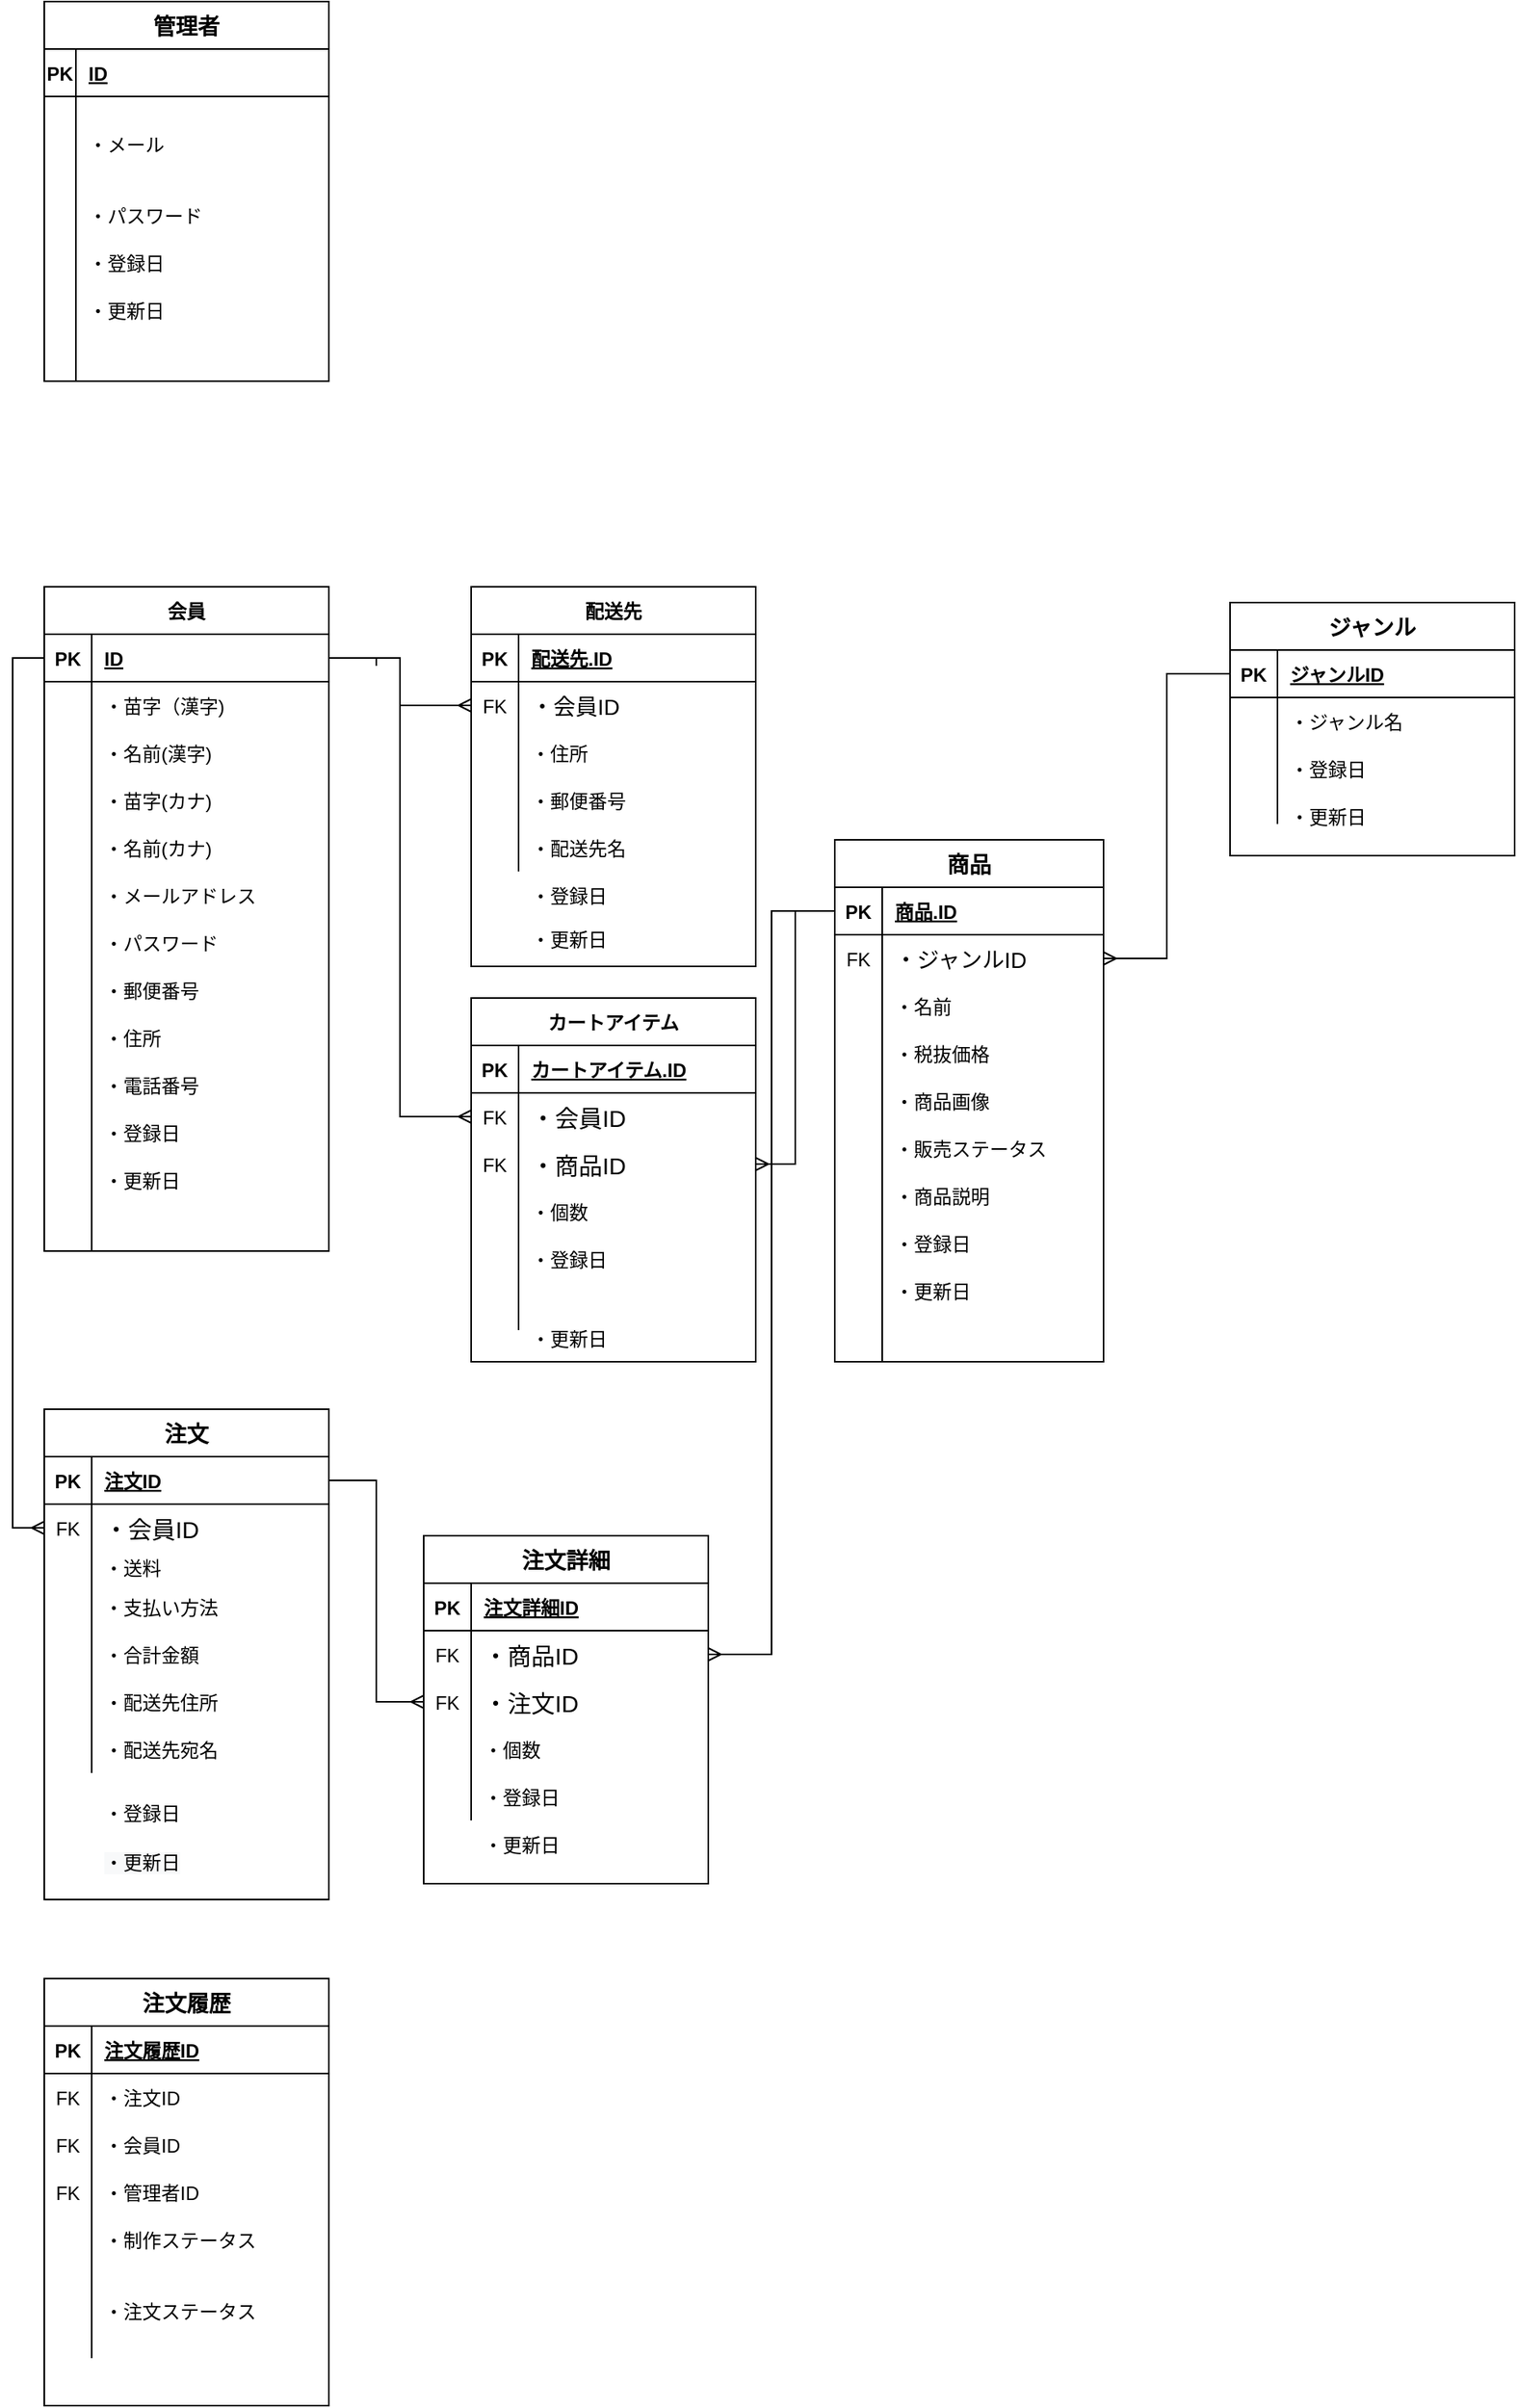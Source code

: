 <mxfile version="14.0.0" type="github">
  <diagram id="SJgFfLJ4Xzr0zGgZQ5Ph" name="ページ1">
    <mxGraphModel dx="2600" dy="4016" grid="1" gridSize="10" guides="1" tooltips="1" connect="1" arrows="1" fold="1" page="1" pageScale="1" pageWidth="1654" pageHeight="1169" math="0" shadow="0">
      <root>
        <mxCell id="0" />
        <mxCell id="1" parent="0" />
        <mxCell id="ZuCImtXs0Fwf6ti-tjpx-20" value="会員" style="shape=table;startSize=30;container=1;collapsible=1;childLayout=tableLayout;fixedRows=1;rowLines=0;fontStyle=1;align=center;resizeLast=1;labelBackgroundColor=none;strokeColor=#000000;strokeWidth=1;fillColor=#ffffff;" vertex="1" parent="1">
          <mxGeometry x="-1320" y="-2840" width="180" height="420" as="geometry" />
        </mxCell>
        <mxCell id="ZuCImtXs0Fwf6ti-tjpx-21" value="" style="shape=partialRectangle;collapsible=0;dropTarget=0;pointerEvents=0;fillColor=none;top=0;left=0;bottom=1;right=0;points=[[0,0.5],[1,0.5]];portConstraint=eastwest;" vertex="1" parent="ZuCImtXs0Fwf6ti-tjpx-20">
          <mxGeometry y="30" width="180" height="30" as="geometry" />
        </mxCell>
        <mxCell id="ZuCImtXs0Fwf6ti-tjpx-22" value="PK" style="shape=partialRectangle;connectable=0;fillColor=none;top=0;left=0;bottom=0;right=0;fontStyle=1;overflow=hidden;" vertex="1" parent="ZuCImtXs0Fwf6ti-tjpx-21">
          <mxGeometry width="30" height="30" as="geometry" />
        </mxCell>
        <mxCell id="ZuCImtXs0Fwf6ti-tjpx-23" value="ID" style="shape=partialRectangle;connectable=0;fillColor=none;top=0;left=0;bottom=0;right=0;align=left;spacingLeft=6;fontStyle=5;overflow=hidden;" vertex="1" parent="ZuCImtXs0Fwf6ti-tjpx-21">
          <mxGeometry x="30" width="150" height="30" as="geometry" />
        </mxCell>
        <mxCell id="ZuCImtXs0Fwf6ti-tjpx-24" value="" style="shape=partialRectangle;collapsible=0;dropTarget=0;pointerEvents=0;fillColor=none;top=0;left=0;bottom=0;right=0;points=[[0,0.5],[1,0.5]];portConstraint=eastwest;" vertex="1" parent="ZuCImtXs0Fwf6ti-tjpx-20">
          <mxGeometry y="60" width="180" height="30" as="geometry" />
        </mxCell>
        <mxCell id="ZuCImtXs0Fwf6ti-tjpx-25" value="" style="shape=partialRectangle;connectable=0;fillColor=none;top=0;left=0;bottom=0;right=0;editable=1;overflow=hidden;" vertex="1" parent="ZuCImtXs0Fwf6ti-tjpx-24">
          <mxGeometry width="30" height="30" as="geometry" />
        </mxCell>
        <mxCell id="ZuCImtXs0Fwf6ti-tjpx-26" value="・苗字（漢字)" style="shape=partialRectangle;connectable=0;fillColor=none;top=0;left=0;bottom=0;right=0;align=left;spacingLeft=6;overflow=hidden;" vertex="1" parent="ZuCImtXs0Fwf6ti-tjpx-24">
          <mxGeometry x="30" width="150" height="30" as="geometry" />
        </mxCell>
        <mxCell id="ZuCImtXs0Fwf6ti-tjpx-27" value="" style="shape=partialRectangle;collapsible=0;dropTarget=0;pointerEvents=0;fillColor=none;top=0;left=0;bottom=0;right=0;points=[[0,0.5],[1,0.5]];portConstraint=eastwest;" vertex="1" parent="ZuCImtXs0Fwf6ti-tjpx-20">
          <mxGeometry y="90" width="180" height="30" as="geometry" />
        </mxCell>
        <mxCell id="ZuCImtXs0Fwf6ti-tjpx-28" value="" style="shape=partialRectangle;connectable=0;fillColor=none;top=0;left=0;bottom=0;right=0;editable=1;overflow=hidden;" vertex="1" parent="ZuCImtXs0Fwf6ti-tjpx-27">
          <mxGeometry width="30" height="30" as="geometry" />
        </mxCell>
        <mxCell id="ZuCImtXs0Fwf6ti-tjpx-29" value="・名前(漢字)" style="shape=partialRectangle;connectable=0;fillColor=none;top=0;left=0;bottom=0;right=0;align=left;spacingLeft=6;overflow=hidden;" vertex="1" parent="ZuCImtXs0Fwf6ti-tjpx-27">
          <mxGeometry x="30" width="150" height="30" as="geometry" />
        </mxCell>
        <mxCell id="ZuCImtXs0Fwf6ti-tjpx-408" value="" style="shape=partialRectangle;collapsible=0;dropTarget=0;pointerEvents=0;fillColor=none;top=0;left=0;bottom=0;right=0;points=[[0,0.5],[1,0.5]];portConstraint=eastwest;labelBackgroundColor=none;strokeColor=#000000;strokeWidth=1;fontSize=15;" vertex="1" parent="ZuCImtXs0Fwf6ti-tjpx-20">
          <mxGeometry y="120" width="180" height="30" as="geometry" />
        </mxCell>
        <mxCell id="ZuCImtXs0Fwf6ti-tjpx-409" value="" style="shape=partialRectangle;connectable=0;fillColor=none;top=0;left=0;bottom=0;right=0;editable=1;overflow=hidden;" vertex="1" parent="ZuCImtXs0Fwf6ti-tjpx-408">
          <mxGeometry width="30" height="30" as="geometry" />
        </mxCell>
        <mxCell id="ZuCImtXs0Fwf6ti-tjpx-410" value="・苗字(カナ)" style="shape=partialRectangle;connectable=0;fillColor=none;top=0;left=0;bottom=0;right=0;align=left;spacingLeft=6;overflow=hidden;" vertex="1" parent="ZuCImtXs0Fwf6ti-tjpx-408">
          <mxGeometry x="30" width="150" height="30" as="geometry" />
        </mxCell>
        <mxCell id="ZuCImtXs0Fwf6ti-tjpx-411" value="" style="shape=partialRectangle;collapsible=0;dropTarget=0;pointerEvents=0;fillColor=none;top=0;left=0;bottom=0;right=0;points=[[0,0.5],[1,0.5]];portConstraint=eastwest;labelBackgroundColor=none;strokeColor=#000000;strokeWidth=1;fontSize=15;" vertex="1" parent="ZuCImtXs0Fwf6ti-tjpx-20">
          <mxGeometry y="150" width="180" height="30" as="geometry" />
        </mxCell>
        <mxCell id="ZuCImtXs0Fwf6ti-tjpx-412" value="" style="shape=partialRectangle;connectable=0;fillColor=none;top=0;left=0;bottom=0;right=0;editable=1;overflow=hidden;" vertex="1" parent="ZuCImtXs0Fwf6ti-tjpx-411">
          <mxGeometry width="30" height="30" as="geometry" />
        </mxCell>
        <mxCell id="ZuCImtXs0Fwf6ti-tjpx-413" value="・名前(カナ)" style="shape=partialRectangle;connectable=0;fillColor=none;top=0;left=0;bottom=0;right=0;align=left;spacingLeft=6;overflow=hidden;" vertex="1" parent="ZuCImtXs0Fwf6ti-tjpx-411">
          <mxGeometry x="30" width="150" height="30" as="geometry" />
        </mxCell>
        <mxCell id="ZuCImtXs0Fwf6ti-tjpx-35" value="" style="shape=partialRectangle;collapsible=0;dropTarget=0;pointerEvents=0;fillColor=none;top=0;left=0;bottom=0;right=0;points=[[0,0.5],[1,0.5]];portConstraint=eastwest;" vertex="1" parent="ZuCImtXs0Fwf6ti-tjpx-20">
          <mxGeometry y="180" width="180" height="30" as="geometry" />
        </mxCell>
        <mxCell id="ZuCImtXs0Fwf6ti-tjpx-36" value="" style="shape=partialRectangle;connectable=0;fillColor=none;top=0;left=0;bottom=0;right=0;editable=1;overflow=hidden;" vertex="1" parent="ZuCImtXs0Fwf6ti-tjpx-35">
          <mxGeometry width="30" height="30" as="geometry" />
        </mxCell>
        <mxCell id="ZuCImtXs0Fwf6ti-tjpx-37" value="・メールアドレス" style="shape=partialRectangle;connectable=0;fillColor=none;top=0;left=0;bottom=0;right=0;align=left;spacingLeft=6;overflow=hidden;" vertex="1" parent="ZuCImtXs0Fwf6ti-tjpx-35">
          <mxGeometry x="30" width="150" height="30" as="geometry" />
        </mxCell>
        <mxCell id="ZuCImtXs0Fwf6ti-tjpx-94" value="" style="shape=partialRectangle;collapsible=0;dropTarget=0;pointerEvents=0;fillColor=none;top=0;left=0;bottom=0;right=0;points=[[0,0.5],[1,0.5]];portConstraint=eastwest;labelBackgroundColor=none;strokeColor=#000000;strokeWidth=1;fontSize=14;" vertex="1" parent="ZuCImtXs0Fwf6ti-tjpx-20">
          <mxGeometry y="210" width="180" height="30" as="geometry" />
        </mxCell>
        <mxCell id="ZuCImtXs0Fwf6ti-tjpx-95" value="" style="shape=partialRectangle;connectable=0;fillColor=none;top=0;left=0;bottom=0;right=0;editable=1;overflow=hidden;" vertex="1" parent="ZuCImtXs0Fwf6ti-tjpx-94">
          <mxGeometry width="30" height="30" as="geometry" />
        </mxCell>
        <mxCell id="ZuCImtXs0Fwf6ti-tjpx-96" value="・パスワード" style="shape=partialRectangle;connectable=0;fillColor=none;top=0;left=0;bottom=0;right=0;align=left;spacingLeft=6;overflow=hidden;" vertex="1" parent="ZuCImtXs0Fwf6ti-tjpx-94">
          <mxGeometry x="30" width="150" height="30" as="geometry" />
        </mxCell>
        <mxCell id="ZuCImtXs0Fwf6ti-tjpx-102" value="" style="shape=partialRectangle;collapsible=0;dropTarget=0;pointerEvents=0;fillColor=none;top=0;left=0;bottom=0;right=0;points=[[0,0.5],[1,0.5]];portConstraint=eastwest;" vertex="1" parent="ZuCImtXs0Fwf6ti-tjpx-20">
          <mxGeometry y="240" width="180" height="30" as="geometry" />
        </mxCell>
        <mxCell id="ZuCImtXs0Fwf6ti-tjpx-103" value="" style="shape=partialRectangle;connectable=0;fillColor=none;top=0;left=0;bottom=0;right=0;editable=1;overflow=hidden;" vertex="1" parent="ZuCImtXs0Fwf6ti-tjpx-102">
          <mxGeometry width="30" height="30" as="geometry" />
        </mxCell>
        <mxCell id="ZuCImtXs0Fwf6ti-tjpx-104" value="・郵便番号" style="shape=partialRectangle;connectable=0;fillColor=none;top=0;left=0;bottom=0;right=0;align=left;spacingLeft=6;overflow=hidden;" vertex="1" parent="ZuCImtXs0Fwf6ti-tjpx-102">
          <mxGeometry x="30" width="150" height="30" as="geometry" />
        </mxCell>
        <mxCell id="ZuCImtXs0Fwf6ti-tjpx-223" value="" style="shape=partialRectangle;collapsible=0;dropTarget=0;pointerEvents=0;fillColor=none;top=0;left=0;bottom=0;right=0;points=[[0,0.5],[1,0.5]];portConstraint=eastwest;labelBackgroundColor=none;strokeColor=#000000;strokeWidth=1;fontSize=14;" vertex="1" parent="ZuCImtXs0Fwf6ti-tjpx-20">
          <mxGeometry y="270" width="180" height="30" as="geometry" />
        </mxCell>
        <mxCell id="ZuCImtXs0Fwf6ti-tjpx-224" value="" style="shape=partialRectangle;connectable=0;fillColor=none;top=0;left=0;bottom=0;right=0;editable=1;overflow=hidden;" vertex="1" parent="ZuCImtXs0Fwf6ti-tjpx-223">
          <mxGeometry width="30" height="30" as="geometry" />
        </mxCell>
        <mxCell id="ZuCImtXs0Fwf6ti-tjpx-225" value="・住所" style="shape=partialRectangle;connectable=0;fillColor=none;top=0;left=0;bottom=0;right=0;align=left;spacingLeft=6;overflow=hidden;" vertex="1" parent="ZuCImtXs0Fwf6ti-tjpx-223">
          <mxGeometry x="30" width="150" height="30" as="geometry" />
        </mxCell>
        <mxCell id="ZuCImtXs0Fwf6ti-tjpx-311" value="" style="shape=partialRectangle;collapsible=0;dropTarget=0;pointerEvents=0;fillColor=none;top=0;left=0;bottom=0;right=0;points=[[0,0.5],[1,0.5]];portConstraint=eastwest;labelBackgroundColor=none;strokeColor=#000000;strokeWidth=1;fontSize=14;" vertex="1" parent="ZuCImtXs0Fwf6ti-tjpx-20">
          <mxGeometry y="300" width="180" height="30" as="geometry" />
        </mxCell>
        <mxCell id="ZuCImtXs0Fwf6ti-tjpx-312" value="" style="shape=partialRectangle;connectable=0;fillColor=none;top=0;left=0;bottom=0;right=0;editable=1;overflow=hidden;" vertex="1" parent="ZuCImtXs0Fwf6ti-tjpx-311">
          <mxGeometry width="30" height="30" as="geometry" />
        </mxCell>
        <mxCell id="ZuCImtXs0Fwf6ti-tjpx-313" value="・電話番号" style="shape=partialRectangle;connectable=0;fillColor=none;top=0;left=0;bottom=0;right=0;align=left;spacingLeft=6;overflow=hidden;" vertex="1" parent="ZuCImtXs0Fwf6ti-tjpx-311">
          <mxGeometry x="30" width="150" height="30" as="geometry" />
        </mxCell>
        <mxCell id="ZuCImtXs0Fwf6ti-tjpx-390" value="" style="shape=partialRectangle;collapsible=0;dropTarget=0;pointerEvents=0;fillColor=none;top=0;left=0;bottom=0;right=0;points=[[0,0.5],[1,0.5]];portConstraint=eastwest;labelBackgroundColor=none;strokeColor=#000000;strokeWidth=1;fontSize=15;" vertex="1" parent="ZuCImtXs0Fwf6ti-tjpx-20">
          <mxGeometry y="330" width="180" height="30" as="geometry" />
        </mxCell>
        <mxCell id="ZuCImtXs0Fwf6ti-tjpx-391" value="" style="shape=partialRectangle;connectable=0;fillColor=none;top=0;left=0;bottom=0;right=0;editable=1;overflow=hidden;" vertex="1" parent="ZuCImtXs0Fwf6ti-tjpx-390">
          <mxGeometry width="30" height="30" as="geometry" />
        </mxCell>
        <mxCell id="ZuCImtXs0Fwf6ti-tjpx-392" value="・登録日" style="shape=partialRectangle;connectable=0;fillColor=none;top=0;left=0;bottom=0;right=0;align=left;spacingLeft=6;overflow=hidden;" vertex="1" parent="ZuCImtXs0Fwf6ti-tjpx-390">
          <mxGeometry x="30" width="150" height="30" as="geometry" />
        </mxCell>
        <mxCell id="ZuCImtXs0Fwf6ti-tjpx-396" value="" style="shape=partialRectangle;collapsible=0;dropTarget=0;pointerEvents=0;fillColor=none;top=0;left=0;bottom=0;right=0;points=[[0,0.5],[1,0.5]];portConstraint=eastwest;labelBackgroundColor=none;strokeColor=#000000;strokeWidth=1;fontSize=15;" vertex="1" parent="ZuCImtXs0Fwf6ti-tjpx-20">
          <mxGeometry y="360" width="180" height="30" as="geometry" />
        </mxCell>
        <mxCell id="ZuCImtXs0Fwf6ti-tjpx-397" value="" style="shape=partialRectangle;connectable=0;fillColor=none;top=0;left=0;bottom=0;right=0;editable=1;overflow=hidden;" vertex="1" parent="ZuCImtXs0Fwf6ti-tjpx-396">
          <mxGeometry width="30" height="30" as="geometry" />
        </mxCell>
        <mxCell id="ZuCImtXs0Fwf6ti-tjpx-398" value="・更新日" style="shape=partialRectangle;connectable=0;fillColor=none;top=0;left=0;bottom=0;right=0;align=left;spacingLeft=6;overflow=hidden;" vertex="1" parent="ZuCImtXs0Fwf6ti-tjpx-396">
          <mxGeometry x="30" width="150" height="30" as="geometry" />
        </mxCell>
        <mxCell id="ZuCImtXs0Fwf6ti-tjpx-414" value="" style="shape=partialRectangle;collapsible=0;dropTarget=0;pointerEvents=0;fillColor=none;top=0;left=0;bottom=0;right=0;points=[[0,0.5],[1,0.5]];portConstraint=eastwest;labelBackgroundColor=none;strokeColor=#000000;strokeWidth=1;fontSize=15;" vertex="1" parent="ZuCImtXs0Fwf6ti-tjpx-20">
          <mxGeometry y="390" width="180" height="30" as="geometry" />
        </mxCell>
        <mxCell id="ZuCImtXs0Fwf6ti-tjpx-415" value="" style="shape=partialRectangle;connectable=0;fillColor=none;top=0;left=0;bottom=0;right=0;editable=1;overflow=hidden;" vertex="1" parent="ZuCImtXs0Fwf6ti-tjpx-414">
          <mxGeometry width="30" height="30" as="geometry" />
        </mxCell>
        <mxCell id="ZuCImtXs0Fwf6ti-tjpx-416" value="" style="shape=partialRectangle;connectable=0;fillColor=none;top=0;left=0;bottom=0;right=0;align=left;spacingLeft=6;overflow=hidden;" vertex="1" parent="ZuCImtXs0Fwf6ti-tjpx-414">
          <mxGeometry x="30" width="150" height="30" as="geometry" />
        </mxCell>
        <mxCell id="ZuCImtXs0Fwf6ti-tjpx-43" value="配送先" style="shape=table;startSize=30;container=1;collapsible=1;childLayout=tableLayout;fixedRows=1;rowLines=0;fontStyle=1;align=center;resizeLast=1;labelBackgroundColor=none;strokeColor=#000000;strokeWidth=1;fillColor=#ffffff;" vertex="1" parent="1">
          <mxGeometry x="-1050" y="-2840" width="180" height="240" as="geometry" />
        </mxCell>
        <mxCell id="ZuCImtXs0Fwf6ti-tjpx-44" value="" style="shape=partialRectangle;collapsible=0;dropTarget=0;pointerEvents=0;fillColor=none;top=0;left=0;bottom=1;right=0;points=[[0,0.5],[1,0.5]];portConstraint=eastwest;" vertex="1" parent="ZuCImtXs0Fwf6ti-tjpx-43">
          <mxGeometry y="30" width="180" height="30" as="geometry" />
        </mxCell>
        <mxCell id="ZuCImtXs0Fwf6ti-tjpx-45" value="PK" style="shape=partialRectangle;connectable=0;fillColor=none;top=0;left=0;bottom=0;right=0;fontStyle=1;overflow=hidden;" vertex="1" parent="ZuCImtXs0Fwf6ti-tjpx-44">
          <mxGeometry width="30" height="30" as="geometry" />
        </mxCell>
        <mxCell id="ZuCImtXs0Fwf6ti-tjpx-46" value="配送先.ID" style="shape=partialRectangle;connectable=0;fillColor=none;top=0;left=0;bottom=0;right=0;align=left;spacingLeft=6;fontStyle=5;overflow=hidden;" vertex="1" parent="ZuCImtXs0Fwf6ti-tjpx-44">
          <mxGeometry x="30" width="150" height="30" as="geometry" />
        </mxCell>
        <mxCell id="ZuCImtXs0Fwf6ti-tjpx-88" value="" style="shape=partialRectangle;collapsible=0;dropTarget=0;pointerEvents=0;fillColor=none;top=0;left=0;bottom=0;right=0;points=[[0,0.5],[1,0.5]];portConstraint=eastwest;" vertex="1" parent="ZuCImtXs0Fwf6ti-tjpx-43">
          <mxGeometry y="60" width="180" height="30" as="geometry" />
        </mxCell>
        <mxCell id="ZuCImtXs0Fwf6ti-tjpx-89" value="FK" style="shape=partialRectangle;connectable=0;fillColor=none;top=0;left=0;bottom=0;right=0;editable=1;overflow=hidden;" vertex="1" parent="ZuCImtXs0Fwf6ti-tjpx-88">
          <mxGeometry width="30" height="30" as="geometry" />
        </mxCell>
        <mxCell id="ZuCImtXs0Fwf6ti-tjpx-90" value="・会員ID" style="shape=partialRectangle;connectable=0;fillColor=none;top=0;left=0;bottom=0;right=0;align=left;spacingLeft=6;overflow=hidden;fontSize=14;" vertex="1" parent="ZuCImtXs0Fwf6ti-tjpx-88">
          <mxGeometry x="30" width="150" height="30" as="geometry" />
        </mxCell>
        <mxCell id="ZuCImtXs0Fwf6ti-tjpx-47" value="" style="shape=partialRectangle;collapsible=0;dropTarget=0;pointerEvents=0;fillColor=none;top=0;left=0;bottom=0;right=0;points=[[0,0.5],[1,0.5]];portConstraint=eastwest;" vertex="1" parent="ZuCImtXs0Fwf6ti-tjpx-43">
          <mxGeometry y="90" width="180" height="30" as="geometry" />
        </mxCell>
        <mxCell id="ZuCImtXs0Fwf6ti-tjpx-48" value="" style="shape=partialRectangle;connectable=0;fillColor=none;top=0;left=0;bottom=0;right=0;editable=1;overflow=hidden;" vertex="1" parent="ZuCImtXs0Fwf6ti-tjpx-47">
          <mxGeometry width="30" height="30" as="geometry" />
        </mxCell>
        <mxCell id="ZuCImtXs0Fwf6ti-tjpx-49" value="・住所" style="shape=partialRectangle;connectable=0;fillColor=none;top=0;left=0;bottom=0;right=0;align=left;spacingLeft=6;overflow=hidden;" vertex="1" parent="ZuCImtXs0Fwf6ti-tjpx-47">
          <mxGeometry x="30" width="150" height="30" as="geometry" />
        </mxCell>
        <mxCell id="ZuCImtXs0Fwf6ti-tjpx-314" value="" style="shape=partialRectangle;collapsible=0;dropTarget=0;pointerEvents=0;fillColor=none;top=0;left=0;bottom=0;right=0;points=[[0,0.5],[1,0.5]];portConstraint=eastwest;labelBackgroundColor=none;strokeColor=#000000;strokeWidth=1;fontSize=14;" vertex="1" parent="ZuCImtXs0Fwf6ti-tjpx-43">
          <mxGeometry y="120" width="180" height="30" as="geometry" />
        </mxCell>
        <mxCell id="ZuCImtXs0Fwf6ti-tjpx-315" value="" style="shape=partialRectangle;connectable=0;fillColor=none;top=0;left=0;bottom=0;right=0;editable=1;overflow=hidden;" vertex="1" parent="ZuCImtXs0Fwf6ti-tjpx-314">
          <mxGeometry width="30" height="30" as="geometry" />
        </mxCell>
        <mxCell id="ZuCImtXs0Fwf6ti-tjpx-316" value="・郵便番号" style="shape=partialRectangle;connectable=0;fillColor=none;top=0;left=0;bottom=0;right=0;align=left;spacingLeft=6;overflow=hidden;" vertex="1" parent="ZuCImtXs0Fwf6ti-tjpx-314">
          <mxGeometry x="30" width="150" height="30" as="geometry" />
        </mxCell>
        <mxCell id="ZuCImtXs0Fwf6ti-tjpx-318" value="" style="shape=partialRectangle;collapsible=0;dropTarget=0;pointerEvents=0;fillColor=none;top=0;left=0;bottom=0;right=0;points=[[0,0.5],[1,0.5]];portConstraint=eastwest;labelBackgroundColor=none;strokeColor=#000000;strokeWidth=1;fontSize=14;" vertex="1" parent="ZuCImtXs0Fwf6ti-tjpx-43">
          <mxGeometry y="150" width="180" height="30" as="geometry" />
        </mxCell>
        <mxCell id="ZuCImtXs0Fwf6ti-tjpx-319" value="" style="shape=partialRectangle;connectable=0;fillColor=none;top=0;left=0;bottom=0;right=0;editable=1;overflow=hidden;" vertex="1" parent="ZuCImtXs0Fwf6ti-tjpx-318">
          <mxGeometry width="30" height="30" as="geometry" />
        </mxCell>
        <mxCell id="ZuCImtXs0Fwf6ti-tjpx-320" value="・配送先名" style="shape=partialRectangle;connectable=0;fillColor=none;top=0;left=0;bottom=0;right=0;align=left;spacingLeft=6;overflow=hidden;" vertex="1" parent="ZuCImtXs0Fwf6ti-tjpx-318">
          <mxGeometry x="30" width="150" height="30" as="geometry" />
        </mxCell>
        <mxCell id="ZuCImtXs0Fwf6ti-tjpx-58" value="カートアイテム" style="shape=table;startSize=30;container=1;collapsible=1;childLayout=tableLayout;fixedRows=1;rowLines=0;fontStyle=1;align=center;resizeLast=1;labelBackgroundColor=none;strokeColor=#000000;strokeWidth=1;fillColor=#ffffff;" vertex="1" parent="1">
          <mxGeometry x="-1050" y="-2580" width="180" height="230" as="geometry" />
        </mxCell>
        <mxCell id="ZuCImtXs0Fwf6ti-tjpx-59" value="" style="shape=partialRectangle;collapsible=0;dropTarget=0;pointerEvents=0;fillColor=none;top=0;left=0;bottom=1;right=0;points=[[0,0.5],[1,0.5]];portConstraint=eastwest;" vertex="1" parent="ZuCImtXs0Fwf6ti-tjpx-58">
          <mxGeometry y="30" width="180" height="30" as="geometry" />
        </mxCell>
        <mxCell id="ZuCImtXs0Fwf6ti-tjpx-60" value="PK" style="shape=partialRectangle;connectable=0;fillColor=none;top=0;left=0;bottom=0;right=0;fontStyle=1;overflow=hidden;" vertex="1" parent="ZuCImtXs0Fwf6ti-tjpx-59">
          <mxGeometry width="30" height="30" as="geometry" />
        </mxCell>
        <mxCell id="ZuCImtXs0Fwf6ti-tjpx-61" value="カートアイテム.ID" style="shape=partialRectangle;connectable=0;fillColor=none;top=0;left=0;bottom=0;right=0;align=left;spacingLeft=6;fontStyle=5;overflow=hidden;" vertex="1" parent="ZuCImtXs0Fwf6ti-tjpx-59">
          <mxGeometry x="30" width="150" height="30" as="geometry" />
        </mxCell>
        <mxCell id="ZuCImtXs0Fwf6ti-tjpx-62" value="" style="shape=partialRectangle;collapsible=0;dropTarget=0;pointerEvents=0;fillColor=none;top=0;left=0;bottom=0;right=0;points=[[0,0.5],[1,0.5]];portConstraint=eastwest;" vertex="1" parent="ZuCImtXs0Fwf6ti-tjpx-58">
          <mxGeometry y="60" width="180" height="30" as="geometry" />
        </mxCell>
        <mxCell id="ZuCImtXs0Fwf6ti-tjpx-63" value="FK" style="shape=partialRectangle;connectable=0;fillColor=none;top=0;left=0;bottom=0;right=0;editable=1;overflow=hidden;" vertex="1" parent="ZuCImtXs0Fwf6ti-tjpx-62">
          <mxGeometry width="30" height="30" as="geometry" />
        </mxCell>
        <mxCell id="ZuCImtXs0Fwf6ti-tjpx-64" value="・会員ID" style="shape=partialRectangle;connectable=0;fillColor=none;top=0;left=0;bottom=0;right=0;align=left;spacingLeft=6;overflow=hidden;fontSize=15;" vertex="1" parent="ZuCImtXs0Fwf6ti-tjpx-62">
          <mxGeometry x="30" width="150" height="30" as="geometry" />
        </mxCell>
        <mxCell id="ZuCImtXs0Fwf6ti-tjpx-65" value="" style="shape=partialRectangle;collapsible=0;dropTarget=0;pointerEvents=0;fillColor=none;top=0;left=0;bottom=0;right=0;points=[[0,0.5],[1,0.5]];portConstraint=eastwest;" vertex="1" parent="ZuCImtXs0Fwf6ti-tjpx-58">
          <mxGeometry y="90" width="180" height="30" as="geometry" />
        </mxCell>
        <mxCell id="ZuCImtXs0Fwf6ti-tjpx-66" value="FK" style="shape=partialRectangle;connectable=0;fillColor=none;top=0;left=0;bottom=0;right=0;editable=1;overflow=hidden;" vertex="1" parent="ZuCImtXs0Fwf6ti-tjpx-65">
          <mxGeometry width="30" height="30" as="geometry" />
        </mxCell>
        <mxCell id="ZuCImtXs0Fwf6ti-tjpx-67" value="・商品ID" style="shape=partialRectangle;connectable=0;fillColor=none;top=0;left=0;bottom=0;right=0;align=left;spacingLeft=6;overflow=hidden;fontSize=15;" vertex="1" parent="ZuCImtXs0Fwf6ti-tjpx-65">
          <mxGeometry x="30" width="150" height="30" as="geometry" />
        </mxCell>
        <mxCell id="ZuCImtXs0Fwf6ti-tjpx-68" value="" style="shape=partialRectangle;collapsible=0;dropTarget=0;pointerEvents=0;fillColor=none;top=0;left=0;bottom=0;right=0;points=[[0,0.5],[1,0.5]];portConstraint=eastwest;" vertex="1" parent="ZuCImtXs0Fwf6ti-tjpx-58">
          <mxGeometry y="120" width="180" height="30" as="geometry" />
        </mxCell>
        <mxCell id="ZuCImtXs0Fwf6ti-tjpx-69" value="" style="shape=partialRectangle;connectable=0;fillColor=none;top=0;left=0;bottom=0;right=0;editable=1;overflow=hidden;" vertex="1" parent="ZuCImtXs0Fwf6ti-tjpx-68">
          <mxGeometry width="30" height="30" as="geometry" />
        </mxCell>
        <mxCell id="ZuCImtXs0Fwf6ti-tjpx-70" value="・個数" style="shape=partialRectangle;connectable=0;fillColor=none;top=0;left=0;bottom=0;right=0;align=left;spacingLeft=6;overflow=hidden;" vertex="1" parent="ZuCImtXs0Fwf6ti-tjpx-68">
          <mxGeometry x="30" width="150" height="30" as="geometry" />
        </mxCell>
        <mxCell id="ZuCImtXs0Fwf6ti-tjpx-399" value="" style="shape=partialRectangle;collapsible=0;dropTarget=0;pointerEvents=0;fillColor=none;top=0;left=0;bottom=0;right=0;points=[[0,0.5],[1,0.5]];portConstraint=eastwest;labelBackgroundColor=none;strokeColor=#000000;strokeWidth=1;fontSize=15;" vertex="1" parent="ZuCImtXs0Fwf6ti-tjpx-58">
          <mxGeometry y="150" width="180" height="30" as="geometry" />
        </mxCell>
        <mxCell id="ZuCImtXs0Fwf6ti-tjpx-400" value="" style="shape=partialRectangle;connectable=0;fillColor=none;top=0;left=0;bottom=0;right=0;editable=1;overflow=hidden;" vertex="1" parent="ZuCImtXs0Fwf6ti-tjpx-399">
          <mxGeometry width="30" height="30" as="geometry" />
        </mxCell>
        <mxCell id="ZuCImtXs0Fwf6ti-tjpx-401" value="・登録日" style="shape=partialRectangle;connectable=0;fillColor=none;top=0;left=0;bottom=0;right=0;align=left;spacingLeft=6;overflow=hidden;" vertex="1" parent="ZuCImtXs0Fwf6ti-tjpx-399">
          <mxGeometry x="30" width="150" height="30" as="geometry" />
        </mxCell>
        <mxCell id="ZuCImtXs0Fwf6ti-tjpx-111" value="" style="shape=partialRectangle;collapsible=0;dropTarget=0;pointerEvents=0;fillColor=none;top=0;left=0;bottom=0;right=0;points=[[0,0.5],[1,0.5]];portConstraint=eastwest;labelBackgroundColor=none;strokeColor=#000000;strokeWidth=1;fontSize=14;" vertex="1" parent="ZuCImtXs0Fwf6ti-tjpx-58">
          <mxGeometry y="180" width="180" height="30" as="geometry" />
        </mxCell>
        <mxCell id="ZuCImtXs0Fwf6ti-tjpx-112" value="" style="shape=partialRectangle;connectable=0;fillColor=none;top=0;left=0;bottom=0;right=0;editable=1;overflow=hidden;" vertex="1" parent="ZuCImtXs0Fwf6ti-tjpx-111">
          <mxGeometry width="30" height="30" as="geometry" />
        </mxCell>
        <mxCell id="ZuCImtXs0Fwf6ti-tjpx-113" value="" style="shape=partialRectangle;connectable=0;fillColor=none;top=0;left=0;bottom=0;right=0;align=left;spacingLeft=6;overflow=hidden;" vertex="1" parent="ZuCImtXs0Fwf6ti-tjpx-111">
          <mxGeometry x="30" width="150" height="30" as="geometry" />
        </mxCell>
        <mxCell id="ZuCImtXs0Fwf6ti-tjpx-74" value="商品" style="shape=table;startSize=30;container=1;collapsible=1;childLayout=tableLayout;fixedRows=1;rowLines=0;fontStyle=1;align=center;resizeLast=1;labelBackgroundColor=none;strokeColor=#000000;strokeWidth=1;fillColor=#ffffff;fontSize=14;" vertex="1" parent="1">
          <mxGeometry x="-820" y="-2680" width="170" height="330" as="geometry" />
        </mxCell>
        <mxCell id="ZuCImtXs0Fwf6ti-tjpx-75" value="" style="shape=partialRectangle;collapsible=0;dropTarget=0;pointerEvents=0;fillColor=none;top=0;left=0;bottom=1;right=0;points=[[0,0.5],[1,0.5]];portConstraint=eastwest;" vertex="1" parent="ZuCImtXs0Fwf6ti-tjpx-74">
          <mxGeometry y="30" width="170" height="30" as="geometry" />
        </mxCell>
        <mxCell id="ZuCImtXs0Fwf6ti-tjpx-76" value="PK" style="shape=partialRectangle;connectable=0;fillColor=none;top=0;left=0;bottom=0;right=0;fontStyle=1;overflow=hidden;" vertex="1" parent="ZuCImtXs0Fwf6ti-tjpx-75">
          <mxGeometry width="30" height="30" as="geometry" />
        </mxCell>
        <mxCell id="ZuCImtXs0Fwf6ti-tjpx-77" value="商品.ID" style="shape=partialRectangle;connectable=0;fillColor=none;top=0;left=0;bottom=0;right=0;align=left;spacingLeft=6;fontStyle=5;overflow=hidden;" vertex="1" parent="ZuCImtXs0Fwf6ti-tjpx-75">
          <mxGeometry x="30" width="140" height="30" as="geometry" />
        </mxCell>
        <mxCell id="ZuCImtXs0Fwf6ti-tjpx-234" value="" style="shape=partialRectangle;collapsible=0;dropTarget=0;pointerEvents=0;fillColor=none;top=0;left=0;bottom=0;right=0;points=[[0,0.5],[1,0.5]];portConstraint=eastwest;labelBackgroundColor=none;strokeColor=#000000;strokeWidth=1;fontSize=14;" vertex="1" parent="ZuCImtXs0Fwf6ti-tjpx-74">
          <mxGeometry y="60" width="170" height="30" as="geometry" />
        </mxCell>
        <mxCell id="ZuCImtXs0Fwf6ti-tjpx-235" value="FK" style="shape=partialRectangle;connectable=0;fillColor=none;top=0;left=0;bottom=0;right=0;editable=1;overflow=hidden;" vertex="1" parent="ZuCImtXs0Fwf6ti-tjpx-234">
          <mxGeometry width="30" height="30" as="geometry" />
        </mxCell>
        <mxCell id="ZuCImtXs0Fwf6ti-tjpx-236" value="・ジャンルID" style="shape=partialRectangle;connectable=0;fillColor=none;top=0;left=0;bottom=0;right=0;align=left;spacingLeft=6;overflow=hidden;fontSize=14;" vertex="1" parent="ZuCImtXs0Fwf6ti-tjpx-234">
          <mxGeometry x="30" width="140" height="30" as="geometry" />
        </mxCell>
        <mxCell id="ZuCImtXs0Fwf6ti-tjpx-78" value="" style="shape=partialRectangle;collapsible=0;dropTarget=0;pointerEvents=0;fillColor=none;top=0;left=0;bottom=0;right=0;points=[[0,0.5],[1,0.5]];portConstraint=eastwest;" vertex="1" parent="ZuCImtXs0Fwf6ti-tjpx-74">
          <mxGeometry y="90" width="170" height="30" as="geometry" />
        </mxCell>
        <mxCell id="ZuCImtXs0Fwf6ti-tjpx-79" value="" style="shape=partialRectangle;connectable=0;fillColor=none;top=0;left=0;bottom=0;right=0;editable=1;overflow=hidden;" vertex="1" parent="ZuCImtXs0Fwf6ti-tjpx-78">
          <mxGeometry width="30" height="30" as="geometry" />
        </mxCell>
        <mxCell id="ZuCImtXs0Fwf6ti-tjpx-80" value="・名前" style="shape=partialRectangle;connectable=0;fillColor=none;top=0;left=0;bottom=0;right=0;align=left;spacingLeft=6;overflow=hidden;" vertex="1" parent="ZuCImtXs0Fwf6ti-tjpx-78">
          <mxGeometry x="30" width="140" height="30" as="geometry" />
        </mxCell>
        <mxCell id="ZuCImtXs0Fwf6ti-tjpx-81" value="" style="shape=partialRectangle;collapsible=0;dropTarget=0;pointerEvents=0;fillColor=none;top=0;left=0;bottom=0;right=0;points=[[0,0.5],[1,0.5]];portConstraint=eastwest;" vertex="1" parent="ZuCImtXs0Fwf6ti-tjpx-74">
          <mxGeometry y="120" width="170" height="30" as="geometry" />
        </mxCell>
        <mxCell id="ZuCImtXs0Fwf6ti-tjpx-82" value="" style="shape=partialRectangle;connectable=0;fillColor=none;top=0;left=0;bottom=0;right=0;editable=1;overflow=hidden;" vertex="1" parent="ZuCImtXs0Fwf6ti-tjpx-81">
          <mxGeometry width="30" height="30" as="geometry" />
        </mxCell>
        <mxCell id="ZuCImtXs0Fwf6ti-tjpx-83" value="・税抜価格" style="shape=partialRectangle;connectable=0;fillColor=none;top=0;left=0;bottom=0;right=0;align=left;spacingLeft=6;overflow=hidden;" vertex="1" parent="ZuCImtXs0Fwf6ti-tjpx-81">
          <mxGeometry x="30" width="140" height="30" as="geometry" />
        </mxCell>
        <mxCell id="ZuCImtXs0Fwf6ti-tjpx-98" value="" style="shape=partialRectangle;collapsible=0;dropTarget=0;pointerEvents=0;fillColor=none;top=0;left=0;bottom=0;right=0;points=[[0,0.5],[1,0.5]];portConstraint=eastwest;" vertex="1" parent="ZuCImtXs0Fwf6ti-tjpx-74">
          <mxGeometry y="150" width="170" height="30" as="geometry" />
        </mxCell>
        <mxCell id="ZuCImtXs0Fwf6ti-tjpx-99" value="" style="shape=partialRectangle;connectable=0;fillColor=none;top=0;left=0;bottom=0;right=0;editable=1;overflow=hidden;" vertex="1" parent="ZuCImtXs0Fwf6ti-tjpx-98">
          <mxGeometry width="30" height="30" as="geometry" />
        </mxCell>
        <mxCell id="ZuCImtXs0Fwf6ti-tjpx-100" value="・商品画像" style="shape=partialRectangle;connectable=0;fillColor=none;top=0;left=0;bottom=0;right=0;align=left;spacingLeft=6;overflow=hidden;" vertex="1" parent="ZuCImtXs0Fwf6ti-tjpx-98">
          <mxGeometry x="30" width="140" height="30" as="geometry" />
        </mxCell>
        <mxCell id="ZuCImtXs0Fwf6ti-tjpx-122" value="" style="shape=partialRectangle;collapsible=0;dropTarget=0;pointerEvents=0;fillColor=none;top=0;left=0;bottom=0;right=0;points=[[0,0.5],[1,0.5]];portConstraint=eastwest;" vertex="1" parent="ZuCImtXs0Fwf6ti-tjpx-74">
          <mxGeometry y="180" width="170" height="30" as="geometry" />
        </mxCell>
        <mxCell id="ZuCImtXs0Fwf6ti-tjpx-123" value="" style="shape=partialRectangle;connectable=0;fillColor=none;top=0;left=0;bottom=0;right=0;editable=1;overflow=hidden;" vertex="1" parent="ZuCImtXs0Fwf6ti-tjpx-122">
          <mxGeometry width="30" height="30" as="geometry" />
        </mxCell>
        <mxCell id="ZuCImtXs0Fwf6ti-tjpx-124" value="・販売ステータス" style="shape=partialRectangle;connectable=0;fillColor=none;top=0;left=0;bottom=0;right=0;align=left;spacingLeft=6;overflow=hidden;" vertex="1" parent="ZuCImtXs0Fwf6ti-tjpx-122">
          <mxGeometry x="30" width="140" height="30" as="geometry" />
        </mxCell>
        <mxCell id="ZuCImtXs0Fwf6ti-tjpx-433" value="" style="shape=partialRectangle;collapsible=0;dropTarget=0;pointerEvents=0;fillColor=none;top=0;left=0;bottom=0;right=0;points=[[0,0.5],[1,0.5]];portConstraint=eastwest;labelBackgroundColor=none;strokeColor=#000000;strokeWidth=1;fontSize=15;" vertex="1" parent="ZuCImtXs0Fwf6ti-tjpx-74">
          <mxGeometry y="210" width="170" height="30" as="geometry" />
        </mxCell>
        <mxCell id="ZuCImtXs0Fwf6ti-tjpx-434" value="" style="shape=partialRectangle;connectable=0;fillColor=none;top=0;left=0;bottom=0;right=0;editable=1;overflow=hidden;" vertex="1" parent="ZuCImtXs0Fwf6ti-tjpx-433">
          <mxGeometry width="30" height="30" as="geometry" />
        </mxCell>
        <mxCell id="ZuCImtXs0Fwf6ti-tjpx-435" value="・商品説明" style="shape=partialRectangle;connectable=0;fillColor=none;top=0;left=0;bottom=0;right=0;align=left;spacingLeft=6;overflow=hidden;" vertex="1" parent="ZuCImtXs0Fwf6ti-tjpx-433">
          <mxGeometry x="30" width="140" height="30" as="geometry" />
        </mxCell>
        <mxCell id="ZuCImtXs0Fwf6ti-tjpx-436" value="" style="shape=partialRectangle;collapsible=0;dropTarget=0;pointerEvents=0;fillColor=none;top=0;left=0;bottom=0;right=0;points=[[0,0.5],[1,0.5]];portConstraint=eastwest;labelBackgroundColor=none;strokeColor=#000000;strokeWidth=1;fontSize=15;" vertex="1" parent="ZuCImtXs0Fwf6ti-tjpx-74">
          <mxGeometry y="240" width="170" height="30" as="geometry" />
        </mxCell>
        <mxCell id="ZuCImtXs0Fwf6ti-tjpx-437" value="" style="shape=partialRectangle;connectable=0;fillColor=none;top=0;left=0;bottom=0;right=0;editable=1;overflow=hidden;" vertex="1" parent="ZuCImtXs0Fwf6ti-tjpx-436">
          <mxGeometry width="30" height="30" as="geometry" />
        </mxCell>
        <mxCell id="ZuCImtXs0Fwf6ti-tjpx-438" value="・登録日" style="shape=partialRectangle;connectable=0;fillColor=none;top=0;left=0;bottom=0;right=0;align=left;spacingLeft=6;overflow=hidden;" vertex="1" parent="ZuCImtXs0Fwf6ti-tjpx-436">
          <mxGeometry x="30" width="140" height="30" as="geometry" />
        </mxCell>
        <mxCell id="ZuCImtXs0Fwf6ti-tjpx-439" value="" style="shape=partialRectangle;collapsible=0;dropTarget=0;pointerEvents=0;fillColor=none;top=0;left=0;bottom=0;right=0;points=[[0,0.5],[1,0.5]];portConstraint=eastwest;labelBackgroundColor=none;strokeColor=#000000;strokeWidth=1;fontSize=15;" vertex="1" parent="ZuCImtXs0Fwf6ti-tjpx-74">
          <mxGeometry y="270" width="170" height="30" as="geometry" />
        </mxCell>
        <mxCell id="ZuCImtXs0Fwf6ti-tjpx-440" value="" style="shape=partialRectangle;connectable=0;fillColor=none;top=0;left=0;bottom=0;right=0;editable=1;overflow=hidden;" vertex="1" parent="ZuCImtXs0Fwf6ti-tjpx-439">
          <mxGeometry width="30" height="30" as="geometry" />
        </mxCell>
        <mxCell id="ZuCImtXs0Fwf6ti-tjpx-441" value="・更新日" style="shape=partialRectangle;connectable=0;fillColor=none;top=0;left=0;bottom=0;right=0;align=left;spacingLeft=6;overflow=hidden;" vertex="1" parent="ZuCImtXs0Fwf6ti-tjpx-439">
          <mxGeometry x="30" width="140" height="30" as="geometry" />
        </mxCell>
        <mxCell id="ZuCImtXs0Fwf6ti-tjpx-84" value="" style="shape=partialRectangle;collapsible=0;dropTarget=0;pointerEvents=0;fillColor=none;top=0;left=0;bottom=0;right=0;points=[[0,0.5],[1,0.5]];portConstraint=eastwest;" vertex="1" parent="ZuCImtXs0Fwf6ti-tjpx-74">
          <mxGeometry y="300" width="170" height="30" as="geometry" />
        </mxCell>
        <mxCell id="ZuCImtXs0Fwf6ti-tjpx-85" value="" style="shape=partialRectangle;connectable=0;fillColor=none;top=0;left=0;bottom=0;right=0;editable=1;overflow=hidden;" vertex="1" parent="ZuCImtXs0Fwf6ti-tjpx-84">
          <mxGeometry width="30" height="30" as="geometry" />
        </mxCell>
        <mxCell id="ZuCImtXs0Fwf6ti-tjpx-86" value="" style="shape=partialRectangle;connectable=0;fillColor=none;top=0;left=0;bottom=0;right=0;align=left;spacingLeft=6;overflow=hidden;" vertex="1" parent="ZuCImtXs0Fwf6ti-tjpx-84">
          <mxGeometry x="30" width="140" height="30" as="geometry" />
        </mxCell>
        <mxCell id="ZuCImtXs0Fwf6ti-tjpx-209" value="管理者" style="shape=table;startSize=30;container=1;collapsible=1;childLayout=tableLayout;fixedRows=1;rowLines=0;fontStyle=1;align=center;resizeLast=1;labelBackgroundColor=none;strokeColor=#000000;strokeWidth=1;fillColor=#ffffff;fontSize=14;" vertex="1" parent="1">
          <mxGeometry x="-1320" y="-3210" width="180" height="240" as="geometry" />
        </mxCell>
        <mxCell id="ZuCImtXs0Fwf6ti-tjpx-210" value="" style="shape=partialRectangle;collapsible=0;dropTarget=0;pointerEvents=0;fillColor=none;top=0;left=0;bottom=1;right=0;points=[[0,0.5],[1,0.5]];portConstraint=eastwest;" vertex="1" parent="ZuCImtXs0Fwf6ti-tjpx-209">
          <mxGeometry y="30" width="180" height="30" as="geometry" />
        </mxCell>
        <mxCell id="ZuCImtXs0Fwf6ti-tjpx-211" value="PK" style="shape=partialRectangle;connectable=0;fillColor=none;top=0;left=0;bottom=0;right=0;fontStyle=1;overflow=hidden;" vertex="1" parent="ZuCImtXs0Fwf6ti-tjpx-210">
          <mxGeometry width="20.0" height="30" as="geometry" />
        </mxCell>
        <mxCell id="ZuCImtXs0Fwf6ti-tjpx-212" value="ID" style="shape=partialRectangle;connectable=0;fillColor=none;top=0;left=0;bottom=0;right=0;align=left;spacingLeft=6;fontStyle=5;overflow=hidden;" vertex="1" parent="ZuCImtXs0Fwf6ti-tjpx-210">
          <mxGeometry x="20.0" width="160" height="30" as="geometry" />
        </mxCell>
        <mxCell id="ZuCImtXs0Fwf6ti-tjpx-213" value="" style="shape=partialRectangle;collapsible=0;dropTarget=0;pointerEvents=0;fillColor=none;top=0;left=0;bottom=0;right=0;points=[[0,0.5],[1,0.5]];portConstraint=eastwest;" vertex="1" parent="ZuCImtXs0Fwf6ti-tjpx-209">
          <mxGeometry y="60" width="180" height="60" as="geometry" />
        </mxCell>
        <mxCell id="ZuCImtXs0Fwf6ti-tjpx-214" value="" style="shape=partialRectangle;connectable=0;fillColor=none;top=0;left=0;bottom=0;right=0;editable=1;overflow=hidden;" vertex="1" parent="ZuCImtXs0Fwf6ti-tjpx-213">
          <mxGeometry width="20.0" height="60" as="geometry" />
        </mxCell>
        <mxCell id="ZuCImtXs0Fwf6ti-tjpx-215" value="・メール" style="shape=partialRectangle;connectable=0;fillColor=none;top=0;left=0;bottom=0;right=0;align=left;spacingLeft=6;overflow=hidden;" vertex="1" parent="ZuCImtXs0Fwf6ti-tjpx-213">
          <mxGeometry x="20.0" width="160" height="60" as="geometry" />
        </mxCell>
        <mxCell id="ZuCImtXs0Fwf6ti-tjpx-216" value="" style="shape=partialRectangle;collapsible=0;dropTarget=0;pointerEvents=0;fillColor=none;top=0;left=0;bottom=0;right=0;points=[[0,0.5],[1,0.5]];portConstraint=eastwest;" vertex="1" parent="ZuCImtXs0Fwf6ti-tjpx-209">
          <mxGeometry y="120" width="180" height="30" as="geometry" />
        </mxCell>
        <mxCell id="ZuCImtXs0Fwf6ti-tjpx-217" value="" style="shape=partialRectangle;connectable=0;fillColor=none;top=0;left=0;bottom=0;right=0;editable=1;overflow=hidden;" vertex="1" parent="ZuCImtXs0Fwf6ti-tjpx-216">
          <mxGeometry width="20.0" height="30" as="geometry" />
        </mxCell>
        <mxCell id="ZuCImtXs0Fwf6ti-tjpx-218" value="・パスワード" style="shape=partialRectangle;connectable=0;fillColor=none;top=0;left=0;bottom=0;right=0;align=left;spacingLeft=6;overflow=hidden;" vertex="1" parent="ZuCImtXs0Fwf6ti-tjpx-216">
          <mxGeometry x="20.0" width="160" height="30" as="geometry" />
        </mxCell>
        <mxCell id="ZuCImtXs0Fwf6ti-tjpx-305" value="" style="shape=partialRectangle;collapsible=0;dropTarget=0;pointerEvents=0;fillColor=none;top=0;left=0;bottom=0;right=0;points=[[0,0.5],[1,0.5]];portConstraint=eastwest;labelBackgroundColor=none;strokeColor=#000000;strokeWidth=1;fontSize=14;" vertex="1" parent="ZuCImtXs0Fwf6ti-tjpx-209">
          <mxGeometry y="150" width="180" height="30" as="geometry" />
        </mxCell>
        <mxCell id="ZuCImtXs0Fwf6ti-tjpx-306" value="" style="shape=partialRectangle;connectable=0;fillColor=none;top=0;left=0;bottom=0;right=0;editable=1;overflow=hidden;" vertex="1" parent="ZuCImtXs0Fwf6ti-tjpx-305">
          <mxGeometry width="20.0" height="30" as="geometry" />
        </mxCell>
        <mxCell id="ZuCImtXs0Fwf6ti-tjpx-307" value="・登録日" style="shape=partialRectangle;connectable=0;fillColor=none;top=0;left=0;bottom=0;right=0;align=left;spacingLeft=6;overflow=hidden;" vertex="1" parent="ZuCImtXs0Fwf6ti-tjpx-305">
          <mxGeometry x="20.0" width="160" height="30" as="geometry" />
        </mxCell>
        <mxCell id="ZuCImtXs0Fwf6ti-tjpx-308" value="" style="shape=partialRectangle;collapsible=0;dropTarget=0;pointerEvents=0;fillColor=none;top=0;left=0;bottom=0;right=0;points=[[0,0.5],[1,0.5]];portConstraint=eastwest;labelBackgroundColor=none;strokeColor=#000000;strokeWidth=1;fontSize=14;" vertex="1" parent="ZuCImtXs0Fwf6ti-tjpx-209">
          <mxGeometry y="180" width="180" height="30" as="geometry" />
        </mxCell>
        <mxCell id="ZuCImtXs0Fwf6ti-tjpx-309" value="" style="shape=partialRectangle;connectable=0;fillColor=none;top=0;left=0;bottom=0;right=0;editable=1;overflow=hidden;" vertex="1" parent="ZuCImtXs0Fwf6ti-tjpx-308">
          <mxGeometry width="20.0" height="30" as="geometry" />
        </mxCell>
        <mxCell id="ZuCImtXs0Fwf6ti-tjpx-310" value="・更新日" style="shape=partialRectangle;connectable=0;fillColor=none;top=0;left=0;bottom=0;right=0;align=left;spacingLeft=6;overflow=hidden;" vertex="1" parent="ZuCImtXs0Fwf6ti-tjpx-308">
          <mxGeometry x="20.0" width="160" height="30" as="geometry" />
        </mxCell>
        <mxCell id="ZuCImtXs0Fwf6ti-tjpx-219" value="" style="shape=partialRectangle;collapsible=0;dropTarget=0;pointerEvents=0;fillColor=none;top=0;left=0;bottom=0;right=0;points=[[0,0.5],[1,0.5]];portConstraint=eastwest;" vertex="1" parent="ZuCImtXs0Fwf6ti-tjpx-209">
          <mxGeometry y="210" width="180" height="30" as="geometry" />
        </mxCell>
        <mxCell id="ZuCImtXs0Fwf6ti-tjpx-220" value="" style="shape=partialRectangle;connectable=0;fillColor=none;top=0;left=0;bottom=0;right=0;editable=1;overflow=hidden;" vertex="1" parent="ZuCImtXs0Fwf6ti-tjpx-219">
          <mxGeometry width="20.0" height="30" as="geometry" />
        </mxCell>
        <mxCell id="ZuCImtXs0Fwf6ti-tjpx-221" value="" style="shape=partialRectangle;connectable=0;fillColor=none;top=0;left=0;bottom=0;right=0;align=left;spacingLeft=6;overflow=hidden;" vertex="1" parent="ZuCImtXs0Fwf6ti-tjpx-219">
          <mxGeometry x="20.0" width="160" height="30" as="geometry" />
        </mxCell>
        <mxCell id="ZuCImtXs0Fwf6ti-tjpx-237" value="注文詳細" style="shape=table;startSize=30;container=1;collapsible=1;childLayout=tableLayout;fixedRows=1;rowLines=0;fontStyle=1;align=center;resizeLast=1;labelBackgroundColor=none;strokeColor=#000000;strokeWidth=1;fillColor=#ffffff;fontSize=14;" vertex="1" parent="1">
          <mxGeometry x="-1080" y="-2240" width="180" height="220" as="geometry" />
        </mxCell>
        <mxCell id="ZuCImtXs0Fwf6ti-tjpx-238" value="" style="shape=partialRectangle;collapsible=0;dropTarget=0;pointerEvents=0;fillColor=none;top=0;left=0;bottom=1;right=0;points=[[0,0.5],[1,0.5]];portConstraint=eastwest;" vertex="1" parent="ZuCImtXs0Fwf6ti-tjpx-237">
          <mxGeometry y="30" width="180" height="30" as="geometry" />
        </mxCell>
        <mxCell id="ZuCImtXs0Fwf6ti-tjpx-239" value="PK" style="shape=partialRectangle;connectable=0;fillColor=none;top=0;left=0;bottom=0;right=0;fontStyle=1;overflow=hidden;" vertex="1" parent="ZuCImtXs0Fwf6ti-tjpx-238">
          <mxGeometry width="30" height="30" as="geometry" />
        </mxCell>
        <mxCell id="ZuCImtXs0Fwf6ti-tjpx-240" value="注文詳細ID" style="shape=partialRectangle;connectable=0;fillColor=none;top=0;left=0;bottom=0;right=0;align=left;spacingLeft=6;fontStyle=5;overflow=hidden;" vertex="1" parent="ZuCImtXs0Fwf6ti-tjpx-238">
          <mxGeometry x="30" width="150" height="30" as="geometry" />
        </mxCell>
        <mxCell id="ZuCImtXs0Fwf6ti-tjpx-241" value="" style="shape=partialRectangle;collapsible=0;dropTarget=0;pointerEvents=0;fillColor=none;top=0;left=0;bottom=0;right=0;points=[[0,0.5],[1,0.5]];portConstraint=eastwest;fontSize=11;" vertex="1" parent="ZuCImtXs0Fwf6ti-tjpx-237">
          <mxGeometry y="60" width="180" height="30" as="geometry" />
        </mxCell>
        <mxCell id="ZuCImtXs0Fwf6ti-tjpx-242" value="FK" style="shape=partialRectangle;connectable=0;fillColor=none;top=0;left=0;bottom=0;right=0;editable=1;overflow=hidden;" vertex="1" parent="ZuCImtXs0Fwf6ti-tjpx-241">
          <mxGeometry width="30" height="30" as="geometry" />
        </mxCell>
        <mxCell id="ZuCImtXs0Fwf6ti-tjpx-243" value="・商品ID" style="shape=partialRectangle;connectable=0;fillColor=none;top=0;left=0;bottom=0;right=0;align=left;spacingLeft=6;overflow=hidden;fontSize=15;" vertex="1" parent="ZuCImtXs0Fwf6ti-tjpx-241">
          <mxGeometry x="30" width="150" height="30" as="geometry" />
        </mxCell>
        <mxCell id="ZuCImtXs0Fwf6ti-tjpx-296" value="" style="shape=partialRectangle;collapsible=0;dropTarget=0;pointerEvents=0;fillColor=none;top=0;left=0;bottom=0;right=0;points=[[0,0.5],[1,0.5]];portConstraint=eastwest;labelBackgroundColor=none;strokeColor=#000000;strokeWidth=1;fontSize=14;" vertex="1" parent="ZuCImtXs0Fwf6ti-tjpx-237">
          <mxGeometry y="90" width="180" height="30" as="geometry" />
        </mxCell>
        <mxCell id="ZuCImtXs0Fwf6ti-tjpx-297" value="FK" style="shape=partialRectangle;connectable=0;fillColor=none;top=0;left=0;bottom=0;right=0;editable=1;overflow=hidden;" vertex="1" parent="ZuCImtXs0Fwf6ti-tjpx-296">
          <mxGeometry width="30" height="30" as="geometry" />
        </mxCell>
        <mxCell id="ZuCImtXs0Fwf6ti-tjpx-298" value="・注文ID" style="shape=partialRectangle;connectable=0;fillColor=none;top=0;left=0;bottom=0;right=0;align=left;spacingLeft=6;overflow=hidden;fontSize=15;" vertex="1" parent="ZuCImtXs0Fwf6ti-tjpx-296">
          <mxGeometry x="30" width="150" height="30" as="geometry" />
        </mxCell>
        <mxCell id="ZuCImtXs0Fwf6ti-tjpx-244" value="" style="shape=partialRectangle;collapsible=0;dropTarget=0;pointerEvents=0;fillColor=none;top=0;left=0;bottom=0;right=0;points=[[0,0.5],[1,0.5]];portConstraint=eastwest;" vertex="1" parent="ZuCImtXs0Fwf6ti-tjpx-237">
          <mxGeometry y="120" width="180" height="30" as="geometry" />
        </mxCell>
        <mxCell id="ZuCImtXs0Fwf6ti-tjpx-245" value="" style="shape=partialRectangle;connectable=0;fillColor=none;top=0;left=0;bottom=0;right=0;editable=1;overflow=hidden;" vertex="1" parent="ZuCImtXs0Fwf6ti-tjpx-244">
          <mxGeometry width="30" height="30" as="geometry" />
        </mxCell>
        <mxCell id="ZuCImtXs0Fwf6ti-tjpx-246" value="・個数" style="shape=partialRectangle;connectable=0;fillColor=none;top=0;left=0;bottom=0;right=0;align=left;spacingLeft=6;overflow=hidden;" vertex="1" parent="ZuCImtXs0Fwf6ti-tjpx-244">
          <mxGeometry x="30" width="150" height="30" as="geometry" />
        </mxCell>
        <mxCell id="ZuCImtXs0Fwf6ti-tjpx-452" value="" style="shape=partialRectangle;collapsible=0;dropTarget=0;pointerEvents=0;fillColor=none;top=0;left=0;bottom=0;right=0;points=[[0,0.5],[1,0.5]];portConstraint=eastwest;labelBackgroundColor=none;strokeColor=#000000;strokeWidth=1;fontSize=15;" vertex="1" parent="ZuCImtXs0Fwf6ti-tjpx-237">
          <mxGeometry y="150" width="180" height="30" as="geometry" />
        </mxCell>
        <mxCell id="ZuCImtXs0Fwf6ti-tjpx-453" value="" style="shape=partialRectangle;connectable=0;fillColor=none;top=0;left=0;bottom=0;right=0;editable=1;overflow=hidden;" vertex="1" parent="ZuCImtXs0Fwf6ti-tjpx-452">
          <mxGeometry width="30" height="30" as="geometry" />
        </mxCell>
        <mxCell id="ZuCImtXs0Fwf6ti-tjpx-454" value="・登録日" style="shape=partialRectangle;connectable=0;fillColor=none;top=0;left=0;bottom=0;right=0;align=left;spacingLeft=6;overflow=hidden;" vertex="1" parent="ZuCImtXs0Fwf6ti-tjpx-452">
          <mxGeometry x="30" width="150" height="30" as="geometry" />
        </mxCell>
        <mxCell id="ZuCImtXs0Fwf6ti-tjpx-274" value="注文" style="shape=table;startSize=30;container=1;collapsible=1;childLayout=tableLayout;fixedRows=1;rowLines=0;fontStyle=1;align=center;resizeLast=1;labelBackgroundColor=none;strokeColor=#000000;strokeWidth=1;fillColor=#ffffff;fontSize=14;" vertex="1" parent="1">
          <mxGeometry x="-1320" y="-2320" width="180" height="310" as="geometry" />
        </mxCell>
        <mxCell id="ZuCImtXs0Fwf6ti-tjpx-275" value="" style="shape=partialRectangle;collapsible=0;dropTarget=0;pointerEvents=0;fillColor=none;top=0;left=0;bottom=1;right=0;points=[[0,0.5],[1,0.5]];portConstraint=eastwest;" vertex="1" parent="ZuCImtXs0Fwf6ti-tjpx-274">
          <mxGeometry y="30" width="180" height="30" as="geometry" />
        </mxCell>
        <mxCell id="ZuCImtXs0Fwf6ti-tjpx-276" value="PK" style="shape=partialRectangle;connectable=0;fillColor=none;top=0;left=0;bottom=0;right=0;fontStyle=1;overflow=hidden;" vertex="1" parent="ZuCImtXs0Fwf6ti-tjpx-275">
          <mxGeometry width="30" height="30" as="geometry" />
        </mxCell>
        <mxCell id="ZuCImtXs0Fwf6ti-tjpx-277" value="注文ID" style="shape=partialRectangle;connectable=0;fillColor=none;top=0;left=0;bottom=0;right=0;align=left;spacingLeft=6;fontStyle=5;overflow=hidden;" vertex="1" parent="ZuCImtXs0Fwf6ti-tjpx-275">
          <mxGeometry x="30" width="150" height="30" as="geometry" />
        </mxCell>
        <mxCell id="ZuCImtXs0Fwf6ti-tjpx-278" value="" style="shape=partialRectangle;collapsible=0;dropTarget=0;pointerEvents=0;fillColor=none;top=0;left=0;bottom=0;right=0;points=[[0,0.5],[1,0.5]];portConstraint=eastwest;" vertex="1" parent="ZuCImtXs0Fwf6ti-tjpx-274">
          <mxGeometry y="60" width="180" height="30" as="geometry" />
        </mxCell>
        <mxCell id="ZuCImtXs0Fwf6ti-tjpx-279" value="FK" style="shape=partialRectangle;connectable=0;fillColor=none;top=0;left=0;bottom=0;right=0;editable=1;overflow=hidden;" vertex="1" parent="ZuCImtXs0Fwf6ti-tjpx-278">
          <mxGeometry width="30" height="30" as="geometry" />
        </mxCell>
        <mxCell id="ZuCImtXs0Fwf6ti-tjpx-280" value="・会員ID" style="shape=partialRectangle;connectable=0;fillColor=none;top=0;left=0;bottom=0;right=0;align=left;spacingLeft=6;overflow=hidden;fontSize=15;" vertex="1" parent="ZuCImtXs0Fwf6ti-tjpx-278">
          <mxGeometry x="30" width="150" height="30" as="geometry" />
        </mxCell>
        <mxCell id="ZuCImtXs0Fwf6ti-tjpx-284" value="" style="shape=partialRectangle;collapsible=0;dropTarget=0;pointerEvents=0;fillColor=none;top=0;left=0;bottom=0;right=0;points=[[0,0.5],[1,0.5]];portConstraint=eastwest;" vertex="1" parent="ZuCImtXs0Fwf6ti-tjpx-274">
          <mxGeometry y="90" width="180" height="20" as="geometry" />
        </mxCell>
        <mxCell id="ZuCImtXs0Fwf6ti-tjpx-285" value="" style="shape=partialRectangle;connectable=0;fillColor=none;top=0;left=0;bottom=0;right=0;editable=1;overflow=hidden;" vertex="1" parent="ZuCImtXs0Fwf6ti-tjpx-284">
          <mxGeometry width="30" height="20" as="geometry" />
        </mxCell>
        <mxCell id="ZuCImtXs0Fwf6ti-tjpx-286" value="・送料" style="shape=partialRectangle;connectable=0;fillColor=none;top=0;left=0;bottom=0;right=0;align=left;spacingLeft=6;overflow=hidden;" vertex="1" parent="ZuCImtXs0Fwf6ti-tjpx-284">
          <mxGeometry x="30" width="150" height="20" as="geometry" />
        </mxCell>
        <mxCell id="ZuCImtXs0Fwf6ti-tjpx-287" value="" style="shape=partialRectangle;collapsible=0;dropTarget=0;pointerEvents=0;fillColor=none;top=0;left=0;bottom=0;right=0;points=[[0,0.5],[1,0.5]];portConstraint=eastwest;labelBackgroundColor=none;strokeColor=#000000;strokeWidth=1;fontSize=14;" vertex="1" parent="ZuCImtXs0Fwf6ti-tjpx-274">
          <mxGeometry y="110" width="180" height="30" as="geometry" />
        </mxCell>
        <mxCell id="ZuCImtXs0Fwf6ti-tjpx-288" value="" style="shape=partialRectangle;connectable=0;fillColor=none;top=0;left=0;bottom=0;right=0;editable=1;overflow=hidden;" vertex="1" parent="ZuCImtXs0Fwf6ti-tjpx-287">
          <mxGeometry width="30" height="30" as="geometry" />
        </mxCell>
        <mxCell id="ZuCImtXs0Fwf6ti-tjpx-289" value="・支払い方法" style="shape=partialRectangle;connectable=0;fillColor=none;top=0;left=0;bottom=0;right=0;align=left;spacingLeft=6;overflow=hidden;" vertex="1" parent="ZuCImtXs0Fwf6ti-tjpx-287">
          <mxGeometry x="30" width="150" height="30" as="geometry" />
        </mxCell>
        <mxCell id="ZuCImtXs0Fwf6ti-tjpx-355" value="" style="shape=partialRectangle;collapsible=0;dropTarget=0;pointerEvents=0;fillColor=none;top=0;left=0;bottom=0;right=0;points=[[0,0.5],[1,0.5]];portConstraint=eastwest;labelBackgroundColor=none;strokeColor=#000000;strokeWidth=1;fontSize=14;" vertex="1" parent="ZuCImtXs0Fwf6ti-tjpx-274">
          <mxGeometry y="140" width="180" height="30" as="geometry" />
        </mxCell>
        <mxCell id="ZuCImtXs0Fwf6ti-tjpx-356" value="" style="shape=partialRectangle;connectable=0;fillColor=none;top=0;left=0;bottom=0;right=0;editable=1;overflow=hidden;" vertex="1" parent="ZuCImtXs0Fwf6ti-tjpx-355">
          <mxGeometry width="30" height="30" as="geometry" />
        </mxCell>
        <mxCell id="ZuCImtXs0Fwf6ti-tjpx-357" value="・合計金額" style="shape=partialRectangle;connectable=0;fillColor=none;top=0;left=0;bottom=0;right=0;align=left;spacingLeft=6;overflow=hidden;" vertex="1" parent="ZuCImtXs0Fwf6ti-tjpx-355">
          <mxGeometry x="30" width="150" height="30" as="geometry" />
        </mxCell>
        <mxCell id="ZuCImtXs0Fwf6ti-tjpx-444" value="" style="shape=partialRectangle;collapsible=0;dropTarget=0;pointerEvents=0;fillColor=none;top=0;left=0;bottom=0;right=0;points=[[0,0.5],[1,0.5]];portConstraint=eastwest;labelBackgroundColor=none;strokeColor=#000000;strokeWidth=1;fontSize=15;" vertex="1" parent="ZuCImtXs0Fwf6ti-tjpx-274">
          <mxGeometry y="170" width="180" height="30" as="geometry" />
        </mxCell>
        <mxCell id="ZuCImtXs0Fwf6ti-tjpx-445" value="" style="shape=partialRectangle;connectable=0;fillColor=none;top=0;left=0;bottom=0;right=0;editable=1;overflow=hidden;" vertex="1" parent="ZuCImtXs0Fwf6ti-tjpx-444">
          <mxGeometry width="30" height="30" as="geometry" />
        </mxCell>
        <mxCell id="ZuCImtXs0Fwf6ti-tjpx-446" value="・配送先住所" style="shape=partialRectangle;connectable=0;fillColor=none;top=0;left=0;bottom=0;right=0;align=left;spacingLeft=6;overflow=hidden;" vertex="1" parent="ZuCImtXs0Fwf6ti-tjpx-444">
          <mxGeometry x="30" width="150" height="30" as="geometry" />
        </mxCell>
        <mxCell id="ZuCImtXs0Fwf6ti-tjpx-447" value="" style="shape=partialRectangle;collapsible=0;dropTarget=0;pointerEvents=0;fillColor=none;top=0;left=0;bottom=0;right=0;points=[[0,0.5],[1,0.5]];portConstraint=eastwest;labelBackgroundColor=none;strokeColor=#000000;strokeWidth=1;fontSize=15;" vertex="1" parent="ZuCImtXs0Fwf6ti-tjpx-274">
          <mxGeometry y="200" width="180" height="30" as="geometry" />
        </mxCell>
        <mxCell id="ZuCImtXs0Fwf6ti-tjpx-448" value="" style="shape=partialRectangle;connectable=0;fillColor=none;top=0;left=0;bottom=0;right=0;editable=1;overflow=hidden;" vertex="1" parent="ZuCImtXs0Fwf6ti-tjpx-447">
          <mxGeometry width="30" height="30" as="geometry" />
        </mxCell>
        <mxCell id="ZuCImtXs0Fwf6ti-tjpx-449" value="・配送先宛名" style="shape=partialRectangle;connectable=0;fillColor=none;top=0;left=0;bottom=0;right=0;align=left;spacingLeft=6;overflow=hidden;" vertex="1" parent="ZuCImtXs0Fwf6ti-tjpx-447">
          <mxGeometry x="30" width="150" height="30" as="geometry" />
        </mxCell>
        <mxCell id="ZuCImtXs0Fwf6ti-tjpx-321" value="ジャンル" style="shape=table;startSize=30;container=1;collapsible=1;childLayout=tableLayout;fixedRows=1;rowLines=0;fontStyle=1;align=center;resizeLast=1;labelBackgroundColor=none;strokeColor=#000000;strokeWidth=1;fillColor=#ffffff;fontSize=14;" vertex="1" parent="1">
          <mxGeometry x="-570" y="-2830" width="180" height="160" as="geometry" />
        </mxCell>
        <mxCell id="ZuCImtXs0Fwf6ti-tjpx-322" value="" style="shape=partialRectangle;collapsible=0;dropTarget=0;pointerEvents=0;fillColor=none;top=0;left=0;bottom=1;right=0;points=[[0,0.5],[1,0.5]];portConstraint=eastwest;" vertex="1" parent="ZuCImtXs0Fwf6ti-tjpx-321">
          <mxGeometry y="30" width="180" height="30" as="geometry" />
        </mxCell>
        <mxCell id="ZuCImtXs0Fwf6ti-tjpx-323" value="PK" style="shape=partialRectangle;connectable=0;fillColor=none;top=0;left=0;bottom=0;right=0;fontStyle=1;overflow=hidden;" vertex="1" parent="ZuCImtXs0Fwf6ti-tjpx-322">
          <mxGeometry width="30" height="30" as="geometry" />
        </mxCell>
        <mxCell id="ZuCImtXs0Fwf6ti-tjpx-324" value="ジャンルID" style="shape=partialRectangle;connectable=0;fillColor=none;top=0;left=0;bottom=0;right=0;align=left;spacingLeft=6;fontStyle=5;overflow=hidden;" vertex="1" parent="ZuCImtXs0Fwf6ti-tjpx-322">
          <mxGeometry x="30" width="150" height="30" as="geometry" />
        </mxCell>
        <mxCell id="ZuCImtXs0Fwf6ti-tjpx-325" value="" style="shape=partialRectangle;collapsible=0;dropTarget=0;pointerEvents=0;fillColor=none;top=0;left=0;bottom=0;right=0;points=[[0,0.5],[1,0.5]];portConstraint=eastwest;" vertex="1" parent="ZuCImtXs0Fwf6ti-tjpx-321">
          <mxGeometry y="60" width="180" height="30" as="geometry" />
        </mxCell>
        <mxCell id="ZuCImtXs0Fwf6ti-tjpx-326" value="" style="shape=partialRectangle;connectable=0;fillColor=none;top=0;left=0;bottom=0;right=0;editable=1;overflow=hidden;" vertex="1" parent="ZuCImtXs0Fwf6ti-tjpx-325">
          <mxGeometry width="30" height="30" as="geometry" />
        </mxCell>
        <mxCell id="ZuCImtXs0Fwf6ti-tjpx-327" value="・ジャンル名" style="shape=partialRectangle;connectable=0;fillColor=none;top=0;left=0;bottom=0;right=0;align=left;spacingLeft=6;overflow=hidden;" vertex="1" parent="ZuCImtXs0Fwf6ti-tjpx-325">
          <mxGeometry x="30" width="150" height="30" as="geometry" />
        </mxCell>
        <mxCell id="ZuCImtXs0Fwf6ti-tjpx-328" value="" style="shape=partialRectangle;collapsible=0;dropTarget=0;pointerEvents=0;fillColor=none;top=0;left=0;bottom=0;right=0;points=[[0,0.5],[1,0.5]];portConstraint=eastwest;" vertex="1" parent="ZuCImtXs0Fwf6ti-tjpx-321">
          <mxGeometry y="90" width="180" height="30" as="geometry" />
        </mxCell>
        <mxCell id="ZuCImtXs0Fwf6ti-tjpx-329" value="" style="shape=partialRectangle;connectable=0;fillColor=none;top=0;left=0;bottom=0;right=0;editable=1;overflow=hidden;" vertex="1" parent="ZuCImtXs0Fwf6ti-tjpx-328">
          <mxGeometry width="30" height="30" as="geometry" />
        </mxCell>
        <mxCell id="ZuCImtXs0Fwf6ti-tjpx-330" value="" style="shape=partialRectangle;connectable=0;fillColor=none;top=0;left=0;bottom=0;right=0;align=left;spacingLeft=6;overflow=hidden;" vertex="1" parent="ZuCImtXs0Fwf6ti-tjpx-328">
          <mxGeometry x="30" width="150" height="30" as="geometry" />
        </mxCell>
        <mxCell id="ZuCImtXs0Fwf6ti-tjpx-331" value="" style="shape=partialRectangle;collapsible=0;dropTarget=0;pointerEvents=0;fillColor=none;top=0;left=0;bottom=0;right=0;points=[[0,0.5],[1,0.5]];portConstraint=eastwest;" vertex="1" parent="ZuCImtXs0Fwf6ti-tjpx-321">
          <mxGeometry y="120" width="180" height="20" as="geometry" />
        </mxCell>
        <mxCell id="ZuCImtXs0Fwf6ti-tjpx-332" value="" style="shape=partialRectangle;connectable=0;fillColor=none;top=0;left=0;bottom=0;right=0;editable=1;overflow=hidden;" vertex="1" parent="ZuCImtXs0Fwf6ti-tjpx-331">
          <mxGeometry width="30" height="20" as="geometry" />
        </mxCell>
        <mxCell id="ZuCImtXs0Fwf6ti-tjpx-333" value="" style="shape=partialRectangle;connectable=0;fillColor=none;top=0;left=0;bottom=0;right=0;align=left;spacingLeft=6;overflow=hidden;" vertex="1" parent="ZuCImtXs0Fwf6ti-tjpx-331">
          <mxGeometry x="30" width="150" height="20" as="geometry" />
        </mxCell>
        <mxCell id="ZuCImtXs0Fwf6ti-tjpx-360" value="注文履歴" style="shape=table;startSize=30;container=1;collapsible=1;childLayout=tableLayout;fixedRows=1;rowLines=0;fontStyle=1;align=center;resizeLast=1;labelBackgroundColor=none;strokeColor=#000000;strokeWidth=1;fillColor=#ffffff;fontSize=14;" vertex="1" parent="1">
          <mxGeometry x="-1320" y="-1960" width="180" height="270" as="geometry" />
        </mxCell>
        <mxCell id="ZuCImtXs0Fwf6ti-tjpx-361" value="" style="shape=partialRectangle;collapsible=0;dropTarget=0;pointerEvents=0;fillColor=none;top=0;left=0;bottom=1;right=0;points=[[0,0.5],[1,0.5]];portConstraint=eastwest;" vertex="1" parent="ZuCImtXs0Fwf6ti-tjpx-360">
          <mxGeometry y="30" width="180" height="30" as="geometry" />
        </mxCell>
        <mxCell id="ZuCImtXs0Fwf6ti-tjpx-362" value="PK" style="shape=partialRectangle;connectable=0;fillColor=none;top=0;left=0;bottom=0;right=0;fontStyle=1;overflow=hidden;" vertex="1" parent="ZuCImtXs0Fwf6ti-tjpx-361">
          <mxGeometry width="30" height="30" as="geometry" />
        </mxCell>
        <mxCell id="ZuCImtXs0Fwf6ti-tjpx-363" value="注文履歴ID" style="shape=partialRectangle;connectable=0;fillColor=none;top=0;left=0;bottom=0;right=0;align=left;spacingLeft=6;fontStyle=5;overflow=hidden;" vertex="1" parent="ZuCImtXs0Fwf6ti-tjpx-361">
          <mxGeometry x="30" width="150" height="30" as="geometry" />
        </mxCell>
        <mxCell id="ZuCImtXs0Fwf6ti-tjpx-364" value="" style="shape=partialRectangle;collapsible=0;dropTarget=0;pointerEvents=0;fillColor=none;top=0;left=0;bottom=0;right=0;points=[[0,0.5],[1,0.5]];portConstraint=eastwest;" vertex="1" parent="ZuCImtXs0Fwf6ti-tjpx-360">
          <mxGeometry y="60" width="180" height="30" as="geometry" />
        </mxCell>
        <mxCell id="ZuCImtXs0Fwf6ti-tjpx-365" value="FK" style="shape=partialRectangle;connectable=0;fillColor=none;top=0;left=0;bottom=0;right=0;editable=1;overflow=hidden;" vertex="1" parent="ZuCImtXs0Fwf6ti-tjpx-364">
          <mxGeometry width="30" height="30" as="geometry" />
        </mxCell>
        <mxCell id="ZuCImtXs0Fwf6ti-tjpx-366" value="・注文ID" style="shape=partialRectangle;connectable=0;fillColor=none;top=0;left=0;bottom=0;right=0;align=left;spacingLeft=6;overflow=hidden;" vertex="1" parent="ZuCImtXs0Fwf6ti-tjpx-364">
          <mxGeometry x="30" width="150" height="30" as="geometry" />
        </mxCell>
        <mxCell id="ZuCImtXs0Fwf6ti-tjpx-367" value="" style="shape=partialRectangle;collapsible=0;dropTarget=0;pointerEvents=0;fillColor=none;top=0;left=0;bottom=0;right=0;points=[[0,0.5],[1,0.5]];portConstraint=eastwest;" vertex="1" parent="ZuCImtXs0Fwf6ti-tjpx-360">
          <mxGeometry y="90" width="180" height="30" as="geometry" />
        </mxCell>
        <mxCell id="ZuCImtXs0Fwf6ti-tjpx-368" value="FK" style="shape=partialRectangle;connectable=0;fillColor=none;top=0;left=0;bottom=0;right=0;editable=1;overflow=hidden;" vertex="1" parent="ZuCImtXs0Fwf6ti-tjpx-367">
          <mxGeometry width="30" height="30" as="geometry" />
        </mxCell>
        <mxCell id="ZuCImtXs0Fwf6ti-tjpx-369" value="・会員ID" style="shape=partialRectangle;connectable=0;fillColor=none;top=0;left=0;bottom=0;right=0;align=left;spacingLeft=6;overflow=hidden;" vertex="1" parent="ZuCImtXs0Fwf6ti-tjpx-367">
          <mxGeometry x="30" width="150" height="30" as="geometry" />
        </mxCell>
        <mxCell id="ZuCImtXs0Fwf6ti-tjpx-379" value="" style="shape=partialRectangle;collapsible=0;dropTarget=0;pointerEvents=0;fillColor=none;top=0;left=0;bottom=0;right=0;points=[[0,0.5],[1,0.5]];portConstraint=eastwest;labelBackgroundColor=none;strokeColor=#000000;strokeWidth=1;fontSize=14;" vertex="1" parent="ZuCImtXs0Fwf6ti-tjpx-360">
          <mxGeometry y="120" width="180" height="30" as="geometry" />
        </mxCell>
        <mxCell id="ZuCImtXs0Fwf6ti-tjpx-380" value="FK" style="shape=partialRectangle;connectable=0;fillColor=none;top=0;left=0;bottom=0;right=0;editable=1;overflow=hidden;" vertex="1" parent="ZuCImtXs0Fwf6ti-tjpx-379">
          <mxGeometry width="30" height="30" as="geometry" />
        </mxCell>
        <mxCell id="ZuCImtXs0Fwf6ti-tjpx-381" value="・管理者ID" style="shape=partialRectangle;connectable=0;fillColor=none;top=0;left=0;bottom=0;right=0;align=left;spacingLeft=6;overflow=hidden;" vertex="1" parent="ZuCImtXs0Fwf6ti-tjpx-379">
          <mxGeometry x="30" width="150" height="30" as="geometry" />
        </mxCell>
        <mxCell id="ZuCImtXs0Fwf6ti-tjpx-375" value="" style="shape=partialRectangle;collapsible=0;dropTarget=0;pointerEvents=0;fillColor=none;top=0;left=0;bottom=0;right=0;points=[[0,0.5],[1,0.5]];portConstraint=eastwest;labelBackgroundColor=none;strokeColor=#000000;strokeWidth=1;fontSize=14;" vertex="1" parent="ZuCImtXs0Fwf6ti-tjpx-360">
          <mxGeometry y="150" width="180" height="30" as="geometry" />
        </mxCell>
        <mxCell id="ZuCImtXs0Fwf6ti-tjpx-376" value="" style="shape=partialRectangle;connectable=0;fillColor=none;top=0;left=0;bottom=0;right=0;editable=1;overflow=hidden;" vertex="1" parent="ZuCImtXs0Fwf6ti-tjpx-375">
          <mxGeometry width="30" height="30" as="geometry" />
        </mxCell>
        <mxCell id="ZuCImtXs0Fwf6ti-tjpx-377" value="・制作ステータス" style="shape=partialRectangle;connectable=0;fillColor=none;top=0;left=0;bottom=0;right=0;align=left;spacingLeft=6;overflow=hidden;" vertex="1" parent="ZuCImtXs0Fwf6ti-tjpx-375">
          <mxGeometry x="30" width="150" height="30" as="geometry" />
        </mxCell>
        <mxCell id="ZuCImtXs0Fwf6ti-tjpx-370" value="" style="shape=partialRectangle;collapsible=0;dropTarget=0;pointerEvents=0;fillColor=none;top=0;left=0;bottom=0;right=0;points=[[0,0.5],[1,0.5]];portConstraint=eastwest;" vertex="1" parent="ZuCImtXs0Fwf6ti-tjpx-360">
          <mxGeometry y="180" width="180" height="60" as="geometry" />
        </mxCell>
        <mxCell id="ZuCImtXs0Fwf6ti-tjpx-371" value="" style="shape=partialRectangle;connectable=0;fillColor=none;top=0;left=0;bottom=0;right=0;editable=1;overflow=hidden;" vertex="1" parent="ZuCImtXs0Fwf6ti-tjpx-370">
          <mxGeometry width="30" height="60" as="geometry" />
        </mxCell>
        <mxCell id="ZuCImtXs0Fwf6ti-tjpx-372" value="・注文ステータス" style="shape=partialRectangle;connectable=0;fillColor=none;top=0;left=0;bottom=0;right=0;align=left;spacingLeft=6;overflow=hidden;" vertex="1" parent="ZuCImtXs0Fwf6ti-tjpx-370">
          <mxGeometry x="30" width="150" height="60" as="geometry" />
        </mxCell>
        <mxCell id="ZuCImtXs0Fwf6ti-tjpx-389" style="edgeStyle=orthogonalEdgeStyle;rounded=0;orthogonalLoop=1;jettySize=auto;html=1;exitX=1;exitY=0.5;exitDx=0;exitDy=0;entryX=0;entryY=0.5;entryDx=0;entryDy=0;fontSize=15;startArrow=none;startFill=0;endArrow=ERmany;endFill=0;" edge="1" parent="1" source="ZuCImtXs0Fwf6ti-tjpx-21" target="ZuCImtXs0Fwf6ti-tjpx-88">
          <mxGeometry relative="1" as="geometry" />
        </mxCell>
        <mxCell id="ZuCImtXs0Fwf6ti-tjpx-402" value="・更新日" style="shape=partialRectangle;connectable=0;fillColor=none;top=0;left=0;bottom=0;right=0;align=left;spacingLeft=6;overflow=hidden;" vertex="1" parent="1">
          <mxGeometry x="-1020" y="-2380" width="150" height="30" as="geometry" />
        </mxCell>
        <mxCell id="ZuCImtXs0Fwf6ti-tjpx-403" value="・更新日" style="shape=partialRectangle;connectable=0;fillColor=none;top=0;left=0;bottom=0;right=0;align=left;spacingLeft=6;overflow=hidden;" vertex="1" parent="1">
          <mxGeometry x="-1020" y="-2635" width="150" height="35" as="geometry" />
        </mxCell>
        <mxCell id="ZuCImtXs0Fwf6ti-tjpx-406" value="・登録日" style="shape=partialRectangle;connectable=0;fillColor=none;top=0;left=0;bottom=0;right=0;align=left;spacingLeft=6;overflow=hidden;" vertex="1" parent="1">
          <mxGeometry x="-1020" y="-2660" width="150" height="30" as="geometry" />
        </mxCell>
        <mxCell id="ZuCImtXs0Fwf6ti-tjpx-407" style="edgeStyle=orthogonalEdgeStyle;rounded=0;orthogonalLoop=1;jettySize=auto;html=1;entryX=0;entryY=0.5;entryDx=0;entryDy=0;startArrow=none;startFill=0;endArrow=ERmany;endFill=0;fontSize=15;" edge="1" parent="1" target="ZuCImtXs0Fwf6ti-tjpx-62">
          <mxGeometry relative="1" as="geometry">
            <mxPoint x="-1110" y="-2790" as="sourcePoint" />
            <Array as="points">
              <mxPoint x="-1095" y="-2795" />
              <mxPoint x="-1095" y="-2505" />
            </Array>
          </mxGeometry>
        </mxCell>
        <mxCell id="ZuCImtXs0Fwf6ti-tjpx-430" value="・登録日" style="shape=partialRectangle;connectable=0;fillColor=none;top=0;left=0;bottom=0;right=0;align=left;spacingLeft=6;overflow=hidden;" vertex="1" parent="1">
          <mxGeometry x="-540" y="-2740" width="150" height="30" as="geometry" />
        </mxCell>
        <mxCell id="ZuCImtXs0Fwf6ti-tjpx-431" value="・更新日" style="shape=partialRectangle;connectable=0;fillColor=none;top=0;left=0;bottom=0;right=0;align=left;spacingLeft=6;overflow=hidden;" vertex="1" parent="1">
          <mxGeometry x="-540" y="-2710" width="150" height="30" as="geometry" />
        </mxCell>
        <mxCell id="ZuCImtXs0Fwf6ti-tjpx-432" style="edgeStyle=orthogonalEdgeStyle;rounded=0;orthogonalLoop=1;jettySize=auto;html=1;exitX=0;exitY=0.5;exitDx=0;exitDy=0;entryX=1;entryY=0.5;entryDx=0;entryDy=0;startArrow=none;startFill=0;endArrow=ERmany;endFill=0;fontSize=15;" edge="1" parent="1" source="ZuCImtXs0Fwf6ti-tjpx-322" target="ZuCImtXs0Fwf6ti-tjpx-234">
          <mxGeometry relative="1" as="geometry" />
        </mxCell>
        <mxCell id="ZuCImtXs0Fwf6ti-tjpx-442" style="edgeStyle=orthogonalEdgeStyle;rounded=0;orthogonalLoop=1;jettySize=auto;html=1;exitX=0;exitY=0.5;exitDx=0;exitDy=0;entryX=0;entryY=0.5;entryDx=0;entryDy=0;startArrow=none;startFill=0;endArrow=ERmany;endFill=0;fontSize=15;" edge="1" parent="1" source="ZuCImtXs0Fwf6ti-tjpx-21" target="ZuCImtXs0Fwf6ti-tjpx-278">
          <mxGeometry relative="1" as="geometry" />
        </mxCell>
        <mxCell id="ZuCImtXs0Fwf6ti-tjpx-443" style="edgeStyle=orthogonalEdgeStyle;rounded=0;orthogonalLoop=1;jettySize=auto;html=1;exitX=0;exitY=0.5;exitDx=0;exitDy=0;entryX=1;entryY=0.5;entryDx=0;entryDy=0;startArrow=none;startFill=0;endArrow=ERmany;endFill=0;fontSize=15;" edge="1" parent="1" source="ZuCImtXs0Fwf6ti-tjpx-75" target="ZuCImtXs0Fwf6ti-tjpx-65">
          <mxGeometry relative="1" as="geometry" />
        </mxCell>
        <mxCell id="ZuCImtXs0Fwf6ti-tjpx-450" style="edgeStyle=orthogonalEdgeStyle;rounded=0;orthogonalLoop=1;jettySize=auto;html=1;exitX=0;exitY=0.5;exitDx=0;exitDy=0;entryX=1;entryY=0.5;entryDx=0;entryDy=0;startArrow=none;startFill=0;endArrow=ERmany;endFill=0;fontSize=15;" edge="1" parent="1" source="ZuCImtXs0Fwf6ti-tjpx-75" target="ZuCImtXs0Fwf6ti-tjpx-241">
          <mxGeometry relative="1" as="geometry" />
        </mxCell>
        <mxCell id="ZuCImtXs0Fwf6ti-tjpx-451" style="edgeStyle=orthogonalEdgeStyle;rounded=0;orthogonalLoop=1;jettySize=auto;html=1;exitX=1;exitY=0.5;exitDx=0;exitDy=0;entryX=0;entryY=0.5;entryDx=0;entryDy=0;startArrow=none;startFill=0;endArrow=ERmany;endFill=0;fontSize=15;" edge="1" parent="1" source="ZuCImtXs0Fwf6ti-tjpx-275" target="ZuCImtXs0Fwf6ti-tjpx-296">
          <mxGeometry relative="1" as="geometry" />
        </mxCell>
        <mxCell id="ZuCImtXs0Fwf6ti-tjpx-458" value="・更新日" style="shape=partialRectangle;connectable=0;fillColor=none;top=0;left=0;bottom=0;right=0;align=left;spacingLeft=6;overflow=hidden;" vertex="1" parent="1">
          <mxGeometry x="-1050" y="-2060" width="150" height="30" as="geometry" />
        </mxCell>
        <mxCell id="ZuCImtXs0Fwf6ti-tjpx-460" value="&lt;meta charset=&quot;utf-8&quot;&gt;&lt;span style=&quot;color: rgb(0, 0, 0); font-family: helvetica; font-size: 12px; font-style: normal; font-weight: 400; letter-spacing: normal; text-align: left; text-indent: 0px; text-transform: none; word-spacing: 0px; background-color: rgb(248, 249, 250); display: inline; float: none;&quot;&gt;・更新日&lt;/span&gt;" style="text;whiteSpace=wrap;html=1;fontSize=15;" vertex="1" parent="1">
          <mxGeometry x="-1284" y="-2050" width="70" height="30" as="geometry" />
        </mxCell>
        <mxCell id="ZuCImtXs0Fwf6ti-tjpx-461" value="・登録日" style="shape=partialRectangle;connectable=0;fillColor=none;top=0;left=0;bottom=0;right=0;align=left;spacingLeft=6;overflow=hidden;" vertex="1" parent="1">
          <mxGeometry x="-1290" y="-2080" width="150" height="30" as="geometry" />
        </mxCell>
      </root>
    </mxGraphModel>
  </diagram>
</mxfile>
